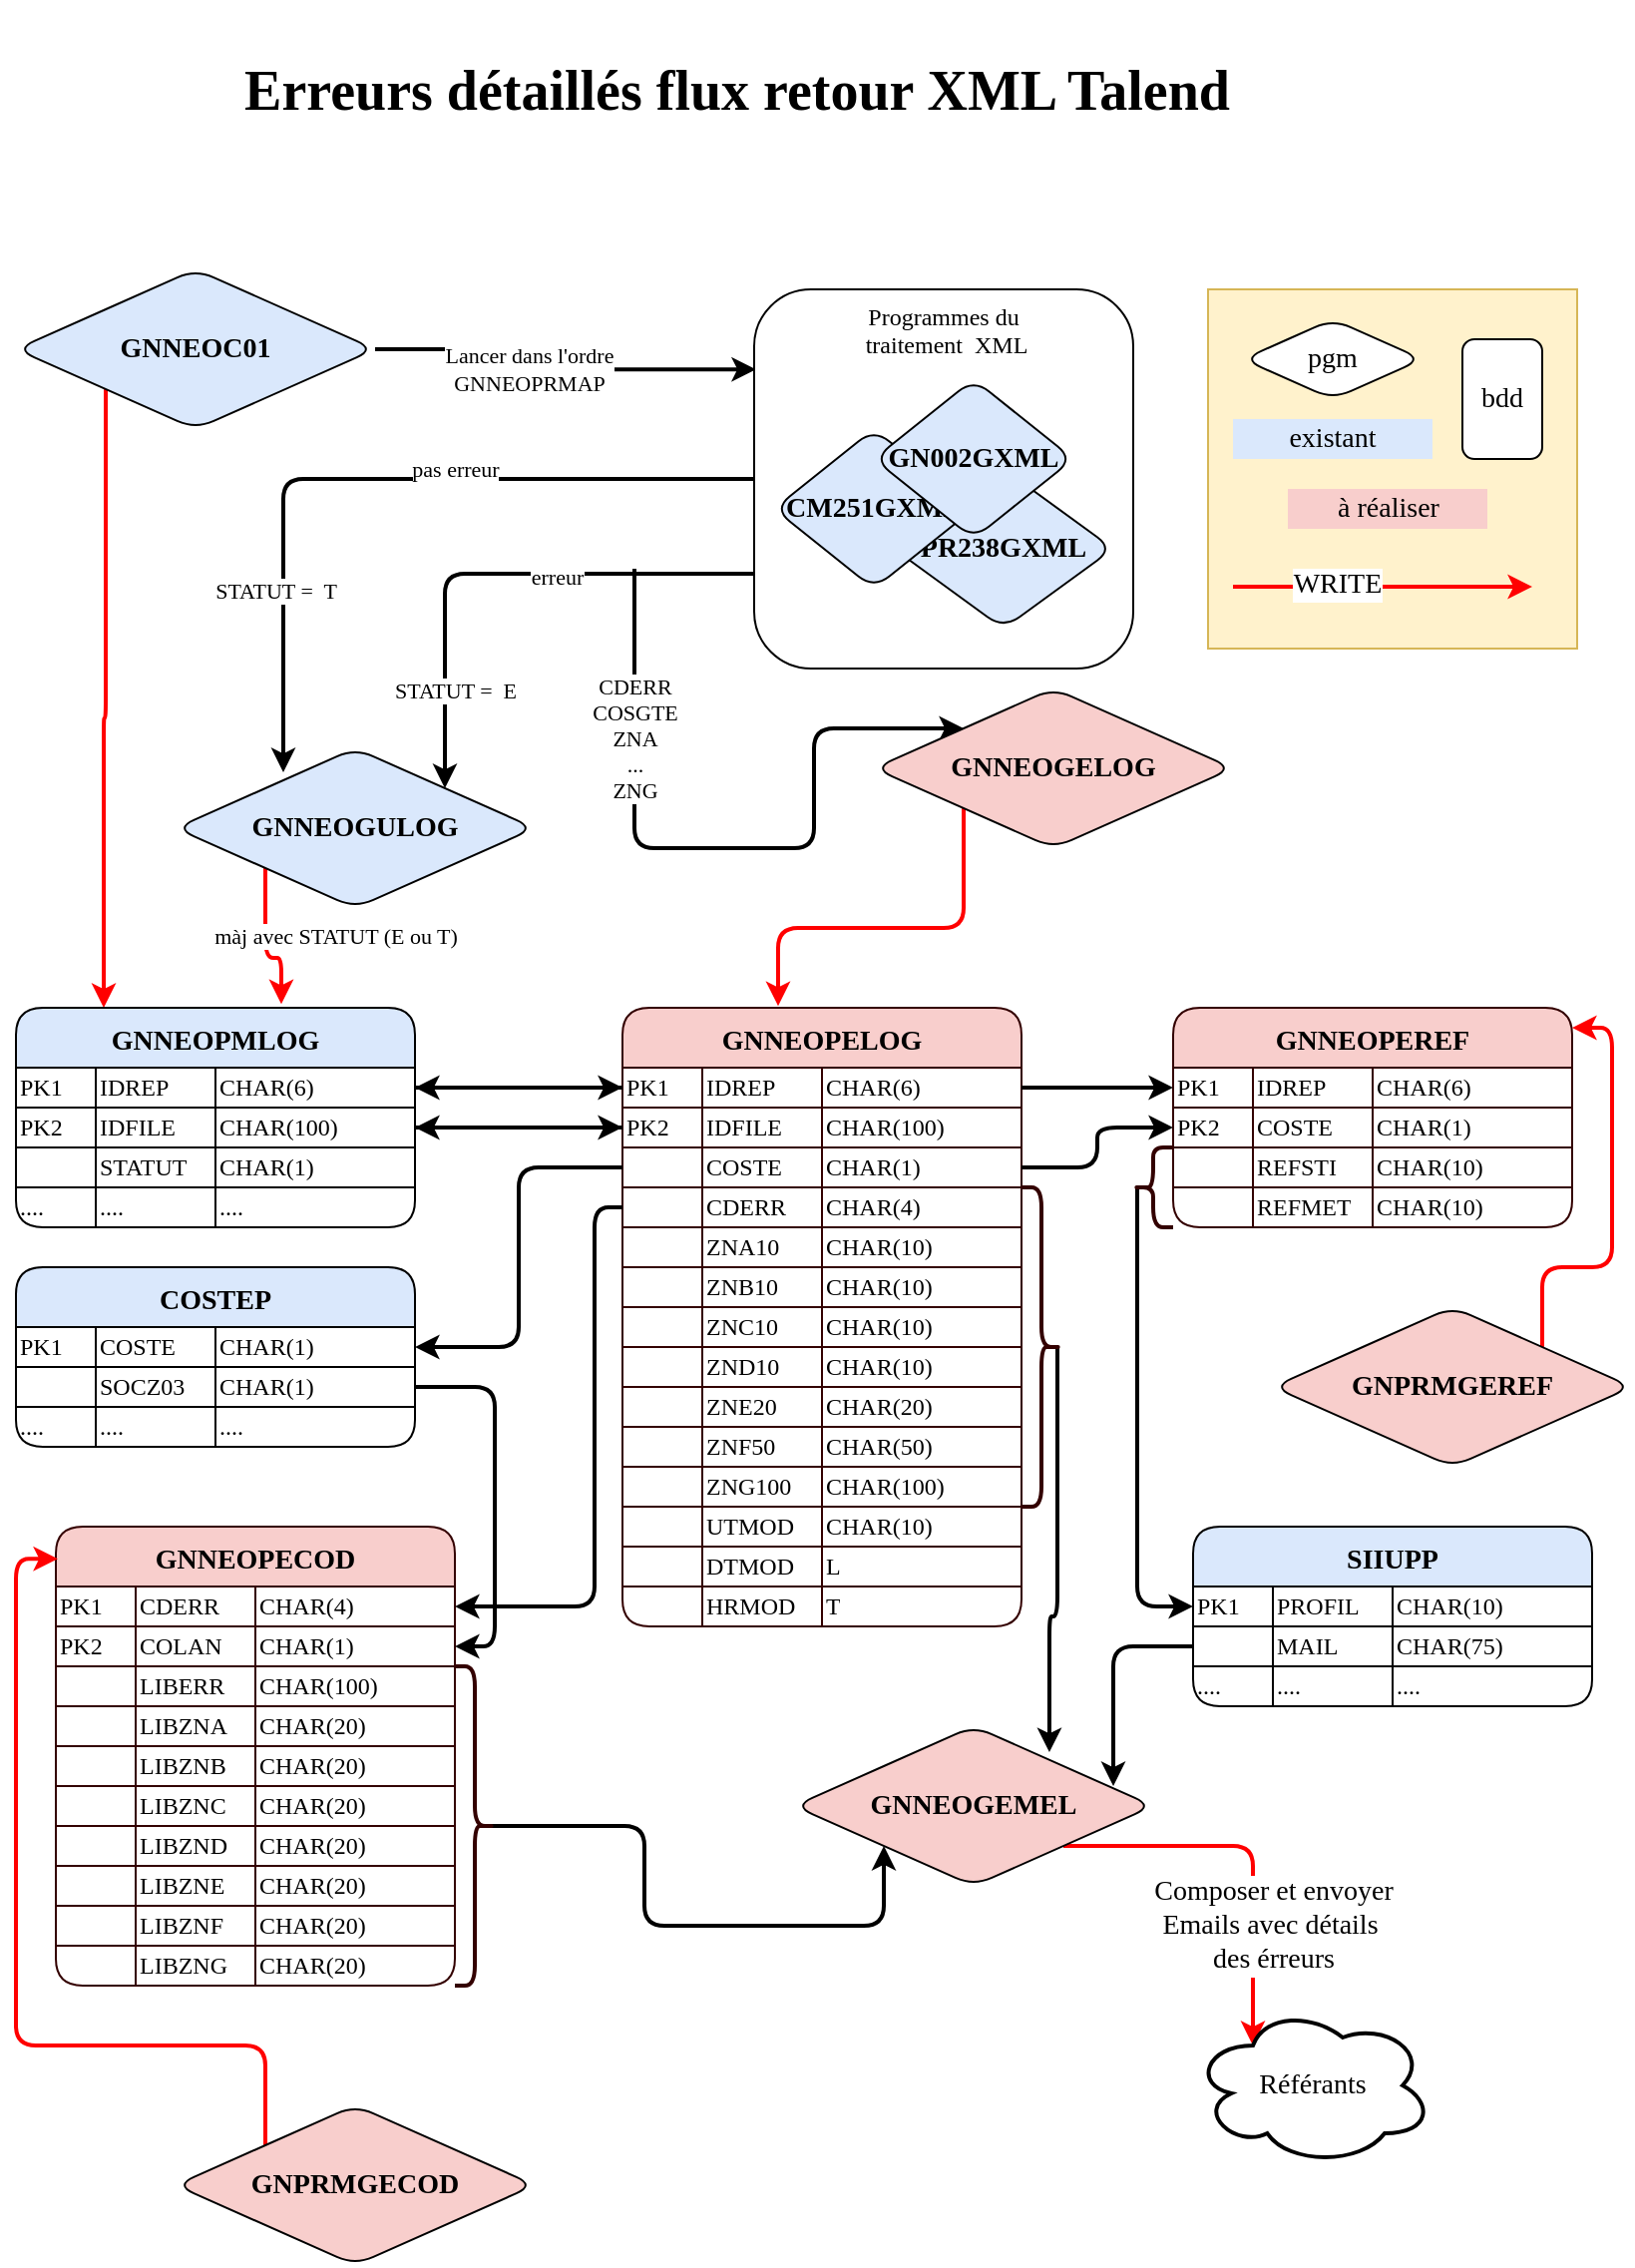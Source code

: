 <mxfile version="20.3.6" type="github">
  <diagram id="R2lEEEUBdFMjLlhIrx00" name="Page-1">
    <mxGraphModel dx="1421" dy="1941" grid="1" gridSize="10" guides="1" tooltips="1" connect="1" arrows="1" fold="1" page="1" pageScale="1" pageWidth="827" pageHeight="1169" math="0" shadow="0" extFonts="Permanent Marker^https://fonts.googleapis.com/css?family=Permanent+Marker">
      <root>
        <mxCell id="0" />
        <mxCell id="1" parent="0" />
        <mxCell id="Q_3XYaanB24GyefzYqrK-11" style="edgeStyle=orthogonalEdgeStyle;rounded=1;orthogonalLoop=1;jettySize=auto;html=1;exitX=1;exitY=0.5;exitDx=0;exitDy=0;entryX=0.005;entryY=0.211;entryDx=0;entryDy=0;entryPerimeter=0;strokeWidth=2;fontFamily=luxi mono;fontSource=https%3A%2F%2Ffonts.googleapis.com%2Fcss%3Ffamily%3Dluxi%2Bmono;" parent="1" source="01idJhSZlLRtghU_HD-t-403" target="Q_3XYaanB24GyefzYqrK-7" edge="1">
          <mxGeometry relative="1" as="geometry" />
        </mxCell>
        <mxCell id="Q_3XYaanB24GyefzYqrK-12" value="Lancer dans l&#39;ordre&lt;br&gt;GNNEOPRMAP" style="edgeLabel;html=1;align=center;verticalAlign=middle;resizable=0;points=[];fontFamily=luxi mono;fontSource=https%3A%2F%2Ffonts.googleapis.com%2Fcss%3Ffamily%3Dluxi%2Bmono;" parent="Q_3XYaanB24GyefzYqrK-11" vertex="1" connectable="0">
          <mxGeometry x="0.357" y="1" relative="1" as="geometry">
            <mxPoint x="-50" y="1" as="offset" />
          </mxGeometry>
        </mxCell>
        <mxCell id="Q_3XYaanB24GyefzYqrK-86" style="edgeStyle=orthogonalEdgeStyle;rounded=1;orthogonalLoop=1;jettySize=auto;html=1;exitX=0;exitY=1;exitDx=0;exitDy=0;entryX=0.22;entryY=0;entryDx=0;entryDy=0;entryPerimeter=0;strokeWidth=2;strokeColor=#FF0000;fontFamily=luxi mono;fontSource=https%3A%2F%2Ffonts.googleapis.com%2Fcss%3Ffamily%3Dluxi%2Bmono;" parent="1" source="01idJhSZlLRtghU_HD-t-403" target="Q_3XYaanB24GyefzYqrK-25" edge="1">
          <mxGeometry relative="1" as="geometry" />
        </mxCell>
        <mxCell id="01idJhSZlLRtghU_HD-t-403" value="GNNEOC01" style="rhombus;whiteSpace=wrap;html=1;rounded=1;shadow=0;sketch=0;strokeWidth=1;fillColor=#dae8fc;strokeColor=default;fontFamily=luxi mono;fontSize=14;startSize=30;fontStyle=1;fontSource=https%3A%2F%2Ffonts.googleapis.com%2Fcss%3Ffamily%3Dluxi%2Bmono;" parent="1" vertex="1">
          <mxGeometry x="9" y="-1017" width="180" height="80" as="geometry" />
        </mxCell>
        <mxCell id="Q_3XYaanB24GyefzYqrK-14" style="edgeStyle=orthogonalEdgeStyle;rounded=1;orthogonalLoop=1;jettySize=auto;html=1;exitX=0;exitY=0.5;exitDx=0;exitDy=0;entryX=0.3;entryY=0.15;entryDx=0;entryDy=0;entryPerimeter=0;strokeWidth=2;fontFamily=luxi mono;fontSource=https%3A%2F%2Ffonts.googleapis.com%2Fcss%3Ffamily%3Dluxi%2Bmono;" parent="1" source="Q_3XYaanB24GyefzYqrK-7" target="Q_3XYaanB24GyefzYqrK-13" edge="1">
          <mxGeometry relative="1" as="geometry">
            <Array as="points">
              <mxPoint x="143" y="-912" />
            </Array>
          </mxGeometry>
        </mxCell>
        <mxCell id="Q_3XYaanB24GyefzYqrK-15" value="pas erreur" style="edgeLabel;html=1;align=center;verticalAlign=middle;resizable=0;points=[];fontFamily=luxi mono;fontSource=https%3A%2F%2Ffonts.googleapis.com%2Fcss%3Ffamily%3Dluxi%2Bmono;" parent="Q_3XYaanB24GyefzYqrK-14" vertex="1" connectable="0">
          <mxGeometry x="0.249" y="-1" relative="1" as="geometry">
            <mxPoint x="87" y="-8" as="offset" />
          </mxGeometry>
        </mxCell>
        <mxCell id="Q_3XYaanB24GyefzYqrK-16" value="STATUT =&amp;nbsp; T" style="edgeLabel;html=1;align=center;verticalAlign=middle;resizable=0;points=[];fontFamily=luxi mono;fontSource=https%3A%2F%2Ffonts.googleapis.com%2Fcss%3Ffamily%3Dluxi%2Bmono;" parent="Q_3XYaanB24GyefzYqrK-14" vertex="1" connectable="0">
          <mxGeometry x="0.7" relative="1" as="geometry">
            <mxPoint x="-4" y="-34" as="offset" />
          </mxGeometry>
        </mxCell>
        <mxCell id="Q_3XYaanB24GyefzYqrK-17" style="edgeStyle=orthogonalEdgeStyle;rounded=1;orthogonalLoop=1;jettySize=auto;html=1;exitX=0;exitY=0.75;exitDx=0;exitDy=0;entryX=1;entryY=0;entryDx=0;entryDy=0;strokeWidth=2;fontFamily=luxi mono;fontSource=https%3A%2F%2Ffonts.googleapis.com%2Fcss%3Ffamily%3Dluxi%2Bmono;" parent="1" source="Q_3XYaanB24GyefzYqrK-7" target="Q_3XYaanB24GyefzYqrK-13" edge="1">
          <mxGeometry relative="1" as="geometry">
            <Array as="points">
              <mxPoint x="224" y="-864" />
            </Array>
          </mxGeometry>
        </mxCell>
        <mxCell id="Q_3XYaanB24GyefzYqrK-18" value="STATUT =&amp;nbsp; E" style="edgeLabel;html=1;align=center;verticalAlign=middle;resizable=0;points=[];fontFamily=luxi mono;fontSource=https%3A%2F%2Ffonts.googleapis.com%2Fcss%3Ffamily%3Dluxi%2Bmono;" parent="Q_3XYaanB24GyefzYqrK-17" vertex="1" connectable="0">
          <mxGeometry x="0.459" relative="1" as="geometry">
            <mxPoint x="5" y="22" as="offset" />
          </mxGeometry>
        </mxCell>
        <mxCell id="Q_3XYaanB24GyefzYqrK-19" value="erreur" style="edgeLabel;html=1;align=center;verticalAlign=middle;resizable=0;points=[];fontFamily=luxi mono;fontSource=https%3A%2F%2Ffonts.googleapis.com%2Fcss%3Ffamily%3Dluxi%2Bmono;" parent="Q_3XYaanB24GyefzYqrK-17" vertex="1" connectable="0">
          <mxGeometry x="-0.246" y="1" relative="1" as="geometry">
            <mxPoint as="offset" />
          </mxGeometry>
        </mxCell>
        <mxCell id="Q_3XYaanB24GyefzYqrK-7" value="Programmes du&lt;br&gt;&amp;nbsp;traitement&amp;nbsp; XML" style="whiteSpace=wrap;html=1;aspect=fixed;rounded=1;verticalAlign=top;fontFamily=luxi mono;fontSource=https%3A%2F%2Ffonts.googleapis.com%2Fcss%3Ffamily%3Dluxi%2Bmono;" parent="1" vertex="1">
          <mxGeometry x="379" y="-1007" width="190" height="190" as="geometry" />
        </mxCell>
        <mxCell id="Q_3XYaanB24GyefzYqrK-8" value="PR238GXML" style="rhombus;whiteSpace=wrap;html=1;rounded=1;fillColor=#dae8fc;strokeColor=default;fontFamily=luxi mono;fontSize=14;startSize=30;strokeWidth=1;sketch=0;shadow=0;fontStyle=1;fontSource=https%3A%2F%2Ffonts.googleapis.com%2Fcss%3Ffamily%3Dluxi%2Bmono;" parent="1" vertex="1">
          <mxGeometry x="449" y="-917" width="110" height="80" as="geometry" />
        </mxCell>
        <mxCell id="Q_3XYaanB24GyefzYqrK-9" value="CM251GXML" style="rhombus;whiteSpace=wrap;html=1;rounded=1;fillColor=#dae8fc;strokeColor=default;fontFamily=luxi mono;fontSize=14;startSize=30;strokeWidth=1;sketch=0;shadow=0;fontStyle=1;fontSource=https%3A%2F%2Ffonts.googleapis.com%2Fcss%3Ffamily%3Dluxi%2Bmono;" parent="1" vertex="1">
          <mxGeometry x="389" y="-937" width="100" height="80" as="geometry" />
        </mxCell>
        <mxCell id="Q_3XYaanB24GyefzYqrK-10" value="GN002GXML" style="rhombus;whiteSpace=wrap;html=1;rounded=1;fillColor=#dae8fc;strokeColor=default;fontFamily=luxi mono;fontSize=14;startSize=30;strokeWidth=1;sketch=0;shadow=0;fontStyle=1;fontSource=https%3A%2F%2Ffonts.googleapis.com%2Fcss%3Ffamily%3Dluxi%2Bmono;" parent="1" vertex="1">
          <mxGeometry x="439" y="-962" width="100" height="80" as="geometry" />
        </mxCell>
        <mxCell id="Q_3XYaanB24GyefzYqrK-101" style="edgeStyle=orthogonalEdgeStyle;rounded=1;orthogonalLoop=1;jettySize=auto;html=1;exitX=0;exitY=1;exitDx=0;exitDy=0;strokeColor=#FF0000;strokeWidth=2;entryX=0.665;entryY=-0.017;entryDx=0;entryDy=0;entryPerimeter=0;fontFamily=luxi mono;fontSource=https%3A%2F%2Ffonts.googleapis.com%2Fcss%3Ffamily%3Dluxi%2Bmono;" parent="1" source="Q_3XYaanB24GyefzYqrK-13" target="Q_3XYaanB24GyefzYqrK-25" edge="1">
          <mxGeometry relative="1" as="geometry">
            <mxPoint x="269" y="-667" as="targetPoint" />
          </mxGeometry>
        </mxCell>
        <mxCell id="Q_3XYaanB24GyefzYqrK-103" value="màj avec STATUT (E ou T)" style="edgeLabel;html=1;align=center;verticalAlign=middle;resizable=0;points=[];fontFamily=luxi mono;fontSource=https%3A%2F%2Ffonts.googleapis.com%2Fcss%3Ffamily%3Dluxi%2Bmono;" parent="Q_3XYaanB24GyefzYqrK-101" vertex="1" connectable="0">
          <mxGeometry x="-0.103" y="1" relative="1" as="geometry">
            <mxPoint x="34" as="offset" />
          </mxGeometry>
        </mxCell>
        <mxCell id="Q_3XYaanB24GyefzYqrK-13" value="GNNEOGULOG" style="rhombus;whiteSpace=wrap;html=1;rounded=1;shadow=0;sketch=0;strokeWidth=1;fillColor=#dae8fc;strokeColor=default;fontFamily=luxi mono;fontSize=14;startSize=30;fontStyle=1;fontSource=https%3A%2F%2Ffonts.googleapis.com%2Fcss%3Ffamily%3Dluxi%2Bmono;" parent="1" vertex="1">
          <mxGeometry x="89" y="-777" width="180" height="80" as="geometry" />
        </mxCell>
        <mxCell id="Q_3XYaanB24GyefzYqrK-20" style="edgeStyle=orthogonalEdgeStyle;rounded=1;orthogonalLoop=1;jettySize=auto;html=1;strokeWidth=2;fontFamily=luxi mono;fontSource=https%3A%2F%2Ffonts.googleapis.com%2Fcss%3Ffamily%3Dluxi%2Bmono;" parent="1" target="Q_3XYaanB24GyefzYqrK-23" edge="1">
          <mxGeometry relative="1" as="geometry">
            <mxPoint x="319" y="-867" as="sourcePoint" />
            <mxPoint x="429" y="-787" as="targetPoint" />
            <Array as="points">
              <mxPoint x="319" y="-727" />
              <mxPoint x="409" y="-727" />
              <mxPoint x="409" y="-787" />
            </Array>
          </mxGeometry>
        </mxCell>
        <mxCell id="Q_3XYaanB24GyefzYqrK-24" value="CDERR&lt;br&gt;COSGTE&lt;br&gt;ZNA&lt;br&gt;...&lt;br&gt;ZNG" style="edgeLabel;html=1;align=center;verticalAlign=middle;resizable=0;points=[];fontFamily=luxi mono;fontSource=https%3A%2F%2Ffonts.googleapis.com%2Fcss%3Ffamily%3Dluxi%2Bmono;" parent="Q_3XYaanB24GyefzYqrK-20" vertex="1" connectable="0">
          <mxGeometry x="-0.653" y="2" relative="1" as="geometry">
            <mxPoint x="-2" y="21" as="offset" />
          </mxGeometry>
        </mxCell>
        <mxCell id="Q_3XYaanB24GyefzYqrK-100" style="edgeStyle=orthogonalEdgeStyle;rounded=1;orthogonalLoop=1;jettySize=auto;html=1;exitX=0;exitY=1;exitDx=0;exitDy=0;strokeColor=#FF0000;strokeWidth=2;entryX=0.39;entryY=-0.003;entryDx=0;entryDy=0;fontFamily=luxi mono;entryPerimeter=0;fontSource=https%3A%2F%2Ffonts.googleapis.com%2Fcss%3Ffamily%3Dluxi%2Bmono;" parent="1" source="Q_3XYaanB24GyefzYqrK-23" target="Q_3XYaanB24GyefzYqrK-177" edge="1">
          <mxGeometry relative="1" as="geometry">
            <mxPoint x="359" y="-647" as="targetPoint" />
          </mxGeometry>
        </mxCell>
        <mxCell id="Q_3XYaanB24GyefzYqrK-23" value="GNNEOGELOG" style="rhombus;whiteSpace=wrap;html=1;rounded=1;shadow=0;sketch=0;strokeWidth=1;fillColor=#f8cecc;strokeColor=#000000;fontFamily=luxi mono;fontSize=14;startSize=30;fontStyle=1;fontSource=https%3A%2F%2Ffonts.googleapis.com%2Fcss%3Ffamily%3Dluxi%2Bmono;" parent="1" vertex="1">
          <mxGeometry x="439" y="-807" width="180" height="80" as="geometry" />
        </mxCell>
        <mxCell id="Q_3XYaanB24GyefzYqrK-25" value="GNNEOPMLOG" style="shape=table;startSize=30;container=1;collapsible=0;childLayout=tableLayout;rounded=1;fillColor=#dae8fc;strokeColor=default;strokeWidth=1;perimeterSpacing=0;swimlaneLine=1;sketch=0;shadow=0;fontFamily=luxi mono;fontSize=14;fontStyle=1;fontSource=https%3A%2F%2Ffonts.googleapis.com%2Fcss%3Ffamily%3Dluxi%2Bmono;" parent="1" vertex="1">
          <mxGeometry x="9" y="-647" width="200" height="110" as="geometry" />
        </mxCell>
        <mxCell id="Q_3XYaanB24GyefzYqrK-55" style="shape=tableRow;horizontal=0;startSize=0;swimlaneHead=0;swimlaneBody=0;top=0;left=0;bottom=0;right=0;collapsible=0;dropTarget=0;fillColor=none;points=[[0,0.5],[1,0.5]];portConstraint=eastwest;align=left;fontFamily=luxi mono;fontSource=https%3A%2F%2Ffonts.googleapis.com%2Fcss%3Ffamily%3Dluxi%2Bmono;" parent="Q_3XYaanB24GyefzYqrK-25" vertex="1">
          <mxGeometry y="30" width="200" height="20" as="geometry" />
        </mxCell>
        <mxCell id="Q_3XYaanB24GyefzYqrK-56" value="PK1" style="shape=partialRectangle;html=1;whiteSpace=wrap;connectable=0;overflow=hidden;fillColor=none;top=0;left=0;bottom=0;right=0;pointerEvents=1;align=left;fontFamily=luxi mono;fontSource=https%3A%2F%2Ffonts.googleapis.com%2Fcss%3Ffamily%3Dluxi%2Bmono;" parent="Q_3XYaanB24GyefzYqrK-55" vertex="1">
          <mxGeometry width="40" height="20" as="geometry">
            <mxRectangle width="40" height="20" as="alternateBounds" />
          </mxGeometry>
        </mxCell>
        <mxCell id="Q_3XYaanB24GyefzYqrK-57" value="IDREP" style="shape=partialRectangle;html=1;whiteSpace=wrap;connectable=0;overflow=hidden;fillColor=none;top=0;left=0;bottom=0;right=0;pointerEvents=1;align=left;fontFamily=luxi mono;fontSource=https%3A%2F%2Ffonts.googleapis.com%2Fcss%3Ffamily%3Dluxi%2Bmono;" parent="Q_3XYaanB24GyefzYqrK-55" vertex="1">
          <mxGeometry x="40" width="60" height="20" as="geometry">
            <mxRectangle width="60" height="20" as="alternateBounds" />
          </mxGeometry>
        </mxCell>
        <mxCell id="Q_3XYaanB24GyefzYqrK-58" value="CHAR(6)" style="shape=partialRectangle;html=1;whiteSpace=wrap;connectable=0;overflow=hidden;fillColor=none;top=0;left=0;bottom=0;right=0;pointerEvents=1;align=left;fontFamily=luxi mono;fontSource=https%3A%2F%2Ffonts.googleapis.com%2Fcss%3Ffamily%3Dluxi%2Bmono;" parent="Q_3XYaanB24GyefzYqrK-55" vertex="1">
          <mxGeometry x="100" width="100" height="20" as="geometry">
            <mxRectangle width="100" height="20" as="alternateBounds" />
          </mxGeometry>
        </mxCell>
        <mxCell id="Q_3XYaanB24GyefzYqrK-150" style="shape=tableRow;horizontal=0;startSize=0;swimlaneHead=0;swimlaneBody=0;top=0;left=0;bottom=0;right=0;collapsible=0;dropTarget=0;fillColor=none;points=[[0,0.5],[1,0.5]];portConstraint=eastwest;align=left;fontFamily=luxi mono;fontSource=https%3A%2F%2Ffonts.googleapis.com%2Fcss%3Ffamily%3Dluxi%2Bmono;" parent="Q_3XYaanB24GyefzYqrK-25" vertex="1">
          <mxGeometry y="50" width="200" height="20" as="geometry" />
        </mxCell>
        <mxCell id="Q_3XYaanB24GyefzYqrK-151" value="PK2" style="shape=partialRectangle;html=1;whiteSpace=wrap;connectable=0;overflow=hidden;fillColor=none;top=0;left=0;bottom=0;right=0;pointerEvents=1;align=left;fontFamily=luxi mono;fontSource=https%3A%2F%2Ffonts.googleapis.com%2Fcss%3Ffamily%3Dluxi%2Bmono;" parent="Q_3XYaanB24GyefzYqrK-150" vertex="1">
          <mxGeometry width="40" height="20" as="geometry">
            <mxRectangle width="40" height="20" as="alternateBounds" />
          </mxGeometry>
        </mxCell>
        <mxCell id="Q_3XYaanB24GyefzYqrK-152" value="IDFILE" style="shape=partialRectangle;html=1;whiteSpace=wrap;connectable=0;overflow=hidden;fillColor=none;top=0;left=0;bottom=0;right=0;pointerEvents=1;align=left;fontFamily=luxi mono;fontSource=https%3A%2F%2Ffonts.googleapis.com%2Fcss%3Ffamily%3Dluxi%2Bmono;" parent="Q_3XYaanB24GyefzYqrK-150" vertex="1">
          <mxGeometry x="40" width="60" height="20" as="geometry">
            <mxRectangle width="60" height="20" as="alternateBounds" />
          </mxGeometry>
        </mxCell>
        <mxCell id="Q_3XYaanB24GyefzYqrK-153" value="CHAR(100)" style="shape=partialRectangle;html=1;whiteSpace=wrap;connectable=0;overflow=hidden;fillColor=none;top=0;left=0;bottom=0;right=0;pointerEvents=1;align=left;fontFamily=luxi mono;fontSource=https%3A%2F%2Ffonts.googleapis.com%2Fcss%3Ffamily%3Dluxi%2Bmono;" parent="Q_3XYaanB24GyefzYqrK-150" vertex="1">
          <mxGeometry x="100" width="100" height="20" as="geometry">
            <mxRectangle width="100" height="20" as="alternateBounds" />
          </mxGeometry>
        </mxCell>
        <mxCell id="Q_3XYaanB24GyefzYqrK-154" style="shape=tableRow;horizontal=0;startSize=0;swimlaneHead=0;swimlaneBody=0;top=0;left=0;bottom=0;right=0;collapsible=0;dropTarget=0;fillColor=none;points=[[0,0.5],[1,0.5]];portConstraint=eastwest;align=left;fontFamily=luxi mono;fontSource=https%3A%2F%2Ffonts.googleapis.com%2Fcss%3Ffamily%3Dluxi%2Bmono;" parent="Q_3XYaanB24GyefzYqrK-25" vertex="1">
          <mxGeometry y="70" width="200" height="20" as="geometry" />
        </mxCell>
        <mxCell id="Q_3XYaanB24GyefzYqrK-155" style="shape=partialRectangle;html=1;whiteSpace=wrap;connectable=0;overflow=hidden;fillColor=none;top=0;left=0;bottom=0;right=0;pointerEvents=1;align=left;fontFamily=luxi mono;fontSource=https%3A%2F%2Ffonts.googleapis.com%2Fcss%3Ffamily%3Dluxi%2Bmono;" parent="Q_3XYaanB24GyefzYqrK-154" vertex="1">
          <mxGeometry width="40" height="20" as="geometry">
            <mxRectangle width="40" height="20" as="alternateBounds" />
          </mxGeometry>
        </mxCell>
        <mxCell id="Q_3XYaanB24GyefzYqrK-156" value="STATUT" style="shape=partialRectangle;html=1;whiteSpace=wrap;connectable=0;overflow=hidden;fillColor=none;top=0;left=0;bottom=0;right=0;pointerEvents=1;align=left;fontFamily=luxi mono;fontSource=https%3A%2F%2Ffonts.googleapis.com%2Fcss%3Ffamily%3Dluxi%2Bmono;" parent="Q_3XYaanB24GyefzYqrK-154" vertex="1">
          <mxGeometry x="40" width="60" height="20" as="geometry">
            <mxRectangle width="60" height="20" as="alternateBounds" />
          </mxGeometry>
        </mxCell>
        <mxCell id="Q_3XYaanB24GyefzYqrK-157" value="CHAR(1)" style="shape=partialRectangle;html=1;whiteSpace=wrap;connectable=0;overflow=hidden;fillColor=none;top=0;left=0;bottom=0;right=0;pointerEvents=1;align=left;fontFamily=luxi mono;fontSource=https%3A%2F%2Ffonts.googleapis.com%2Fcss%3Ffamily%3Dluxi%2Bmono;" parent="Q_3XYaanB24GyefzYqrK-154" vertex="1">
          <mxGeometry x="100" width="100" height="20" as="geometry">
            <mxRectangle width="100" height="20" as="alternateBounds" />
          </mxGeometry>
        </mxCell>
        <mxCell id="Q_3XYaanB24GyefzYqrK-158" style="shape=tableRow;horizontal=0;startSize=0;swimlaneHead=0;swimlaneBody=0;top=0;left=0;bottom=0;right=0;collapsible=0;dropTarget=0;fillColor=none;points=[[0,0.5],[1,0.5]];portConstraint=eastwest;align=left;fontFamily=luxi mono;fontSource=https%3A%2F%2Ffonts.googleapis.com%2Fcss%3Ffamily%3Dluxi%2Bmono;" parent="Q_3XYaanB24GyefzYqrK-25" vertex="1">
          <mxGeometry y="90" width="200" height="20" as="geometry" />
        </mxCell>
        <mxCell id="Q_3XYaanB24GyefzYqrK-159" value="...." style="shape=partialRectangle;html=1;whiteSpace=wrap;connectable=0;overflow=hidden;fillColor=none;top=0;left=0;bottom=0;right=0;pointerEvents=1;align=left;fontFamily=luxi mono;fontSource=https%3A%2F%2Ffonts.googleapis.com%2Fcss%3Ffamily%3Dluxi%2Bmono;" parent="Q_3XYaanB24GyefzYqrK-158" vertex="1">
          <mxGeometry width="40" height="20" as="geometry">
            <mxRectangle width="40" height="20" as="alternateBounds" />
          </mxGeometry>
        </mxCell>
        <mxCell id="Q_3XYaanB24GyefzYqrK-160" value="...." style="shape=partialRectangle;html=1;whiteSpace=wrap;connectable=0;overflow=hidden;fillColor=none;top=0;left=0;bottom=0;right=0;pointerEvents=1;align=left;fontFamily=luxi mono;fontSource=https%3A%2F%2Ffonts.googleapis.com%2Fcss%3Ffamily%3Dluxi%2Bmono;" parent="Q_3XYaanB24GyefzYqrK-158" vertex="1">
          <mxGeometry x="40" width="60" height="20" as="geometry">
            <mxRectangle width="60" height="20" as="alternateBounds" />
          </mxGeometry>
        </mxCell>
        <mxCell id="Q_3XYaanB24GyefzYqrK-161" value="...." style="shape=partialRectangle;html=1;whiteSpace=wrap;connectable=0;overflow=hidden;fillColor=none;top=0;left=0;bottom=0;right=0;pointerEvents=1;align=left;fontFamily=luxi mono;fontSource=https%3A%2F%2Ffonts.googleapis.com%2Fcss%3Ffamily%3Dluxi%2Bmono;" parent="Q_3XYaanB24GyefzYqrK-158" vertex="1">
          <mxGeometry x="100" width="100" height="20" as="geometry">
            <mxRectangle width="100" height="20" as="alternateBounds" />
          </mxGeometry>
        </mxCell>
        <mxCell id="Q_3XYaanB24GyefzYqrK-177" value="GNNEOPELOG" style="shape=table;startSize=30;container=1;collapsible=0;childLayout=tableLayout;rounded=1;fillColor=#f8cecc;strokeColor=#330000;strokeWidth=1;perimeterSpacing=0;swimlaneLine=1;sketch=0;shadow=0;fontFamily=luxi mono;fontSize=14;fontStyle=1;fontSource=https%3A%2F%2Ffonts.googleapis.com%2Fcss%3Ffamily%3Dluxi%2Bmono;" parent="1" vertex="1">
          <mxGeometry x="313" y="-647" width="200" height="310" as="geometry" />
        </mxCell>
        <mxCell id="Q_3XYaanB24GyefzYqrK-178" style="shape=tableRow;horizontal=0;startSize=0;swimlaneHead=0;swimlaneBody=0;top=0;left=0;bottom=0;right=0;collapsible=0;dropTarget=0;fillColor=none;points=[[0,0.5],[1,0.5]];portConstraint=eastwest;align=left;fontFamily=luxi mono;fontSource=https%3A%2F%2Ffonts.googleapis.com%2Fcss%3Ffamily%3Dluxi%2Bmono;" parent="Q_3XYaanB24GyefzYqrK-177" vertex="1">
          <mxGeometry y="30" width="200" height="20" as="geometry" />
        </mxCell>
        <mxCell id="Q_3XYaanB24GyefzYqrK-179" value="PK1" style="shape=partialRectangle;html=1;whiteSpace=wrap;connectable=0;overflow=hidden;fillColor=none;top=0;left=0;bottom=0;right=0;pointerEvents=1;align=left;fontFamily=luxi mono;fontSource=https%3A%2F%2Ffonts.googleapis.com%2Fcss%3Ffamily%3Dluxi%2Bmono;" parent="Q_3XYaanB24GyefzYqrK-178" vertex="1">
          <mxGeometry width="40" height="20" as="geometry">
            <mxRectangle width="40" height="20" as="alternateBounds" />
          </mxGeometry>
        </mxCell>
        <mxCell id="Q_3XYaanB24GyefzYqrK-180" value="IDREP" style="shape=partialRectangle;html=1;whiteSpace=wrap;connectable=0;overflow=hidden;fillColor=none;top=0;left=0;bottom=0;right=0;pointerEvents=1;align=left;fontFamily=luxi mono;fontSource=https%3A%2F%2Ffonts.googleapis.com%2Fcss%3Ffamily%3Dluxi%2Bmono;" parent="Q_3XYaanB24GyefzYqrK-178" vertex="1">
          <mxGeometry x="40" width="60" height="20" as="geometry">
            <mxRectangle width="60" height="20" as="alternateBounds" />
          </mxGeometry>
        </mxCell>
        <mxCell id="Q_3XYaanB24GyefzYqrK-181" value="CHAR(6)" style="shape=partialRectangle;html=1;whiteSpace=wrap;connectable=0;overflow=hidden;fillColor=none;top=0;left=0;bottom=0;right=0;pointerEvents=1;align=left;fontFamily=luxi mono;fontSource=https%3A%2F%2Ffonts.googleapis.com%2Fcss%3Ffamily%3Dluxi%2Bmono;" parent="Q_3XYaanB24GyefzYqrK-178" vertex="1">
          <mxGeometry x="100" width="100" height="20" as="geometry">
            <mxRectangle width="100" height="20" as="alternateBounds" />
          </mxGeometry>
        </mxCell>
        <mxCell id="Q_3XYaanB24GyefzYqrK-182" style="shape=tableRow;horizontal=0;startSize=0;swimlaneHead=0;swimlaneBody=0;top=0;left=0;bottom=0;right=0;collapsible=0;dropTarget=0;fillColor=none;points=[[0,0.5],[1,0.5]];portConstraint=eastwest;align=left;fontFamily=luxi mono;fontSource=https%3A%2F%2Ffonts.googleapis.com%2Fcss%3Ffamily%3Dluxi%2Bmono;" parent="Q_3XYaanB24GyefzYqrK-177" vertex="1">
          <mxGeometry y="50" width="200" height="20" as="geometry" />
        </mxCell>
        <mxCell id="Q_3XYaanB24GyefzYqrK-183" value="PK2" style="shape=partialRectangle;html=1;whiteSpace=wrap;connectable=0;overflow=hidden;fillColor=none;top=0;left=0;bottom=0;right=0;pointerEvents=1;align=left;fontFamily=luxi mono;fontSource=https%3A%2F%2Ffonts.googleapis.com%2Fcss%3Ffamily%3Dluxi%2Bmono;" parent="Q_3XYaanB24GyefzYqrK-182" vertex="1">
          <mxGeometry width="40" height="20" as="geometry">
            <mxRectangle width="40" height="20" as="alternateBounds" />
          </mxGeometry>
        </mxCell>
        <mxCell id="Q_3XYaanB24GyefzYqrK-184" value="IDFILE" style="shape=partialRectangle;html=1;whiteSpace=wrap;connectable=0;overflow=hidden;fillColor=none;top=0;left=0;bottom=0;right=0;pointerEvents=1;align=left;fontFamily=luxi mono;fontSource=https%3A%2F%2Ffonts.googleapis.com%2Fcss%3Ffamily%3Dluxi%2Bmono;" parent="Q_3XYaanB24GyefzYqrK-182" vertex="1">
          <mxGeometry x="40" width="60" height="20" as="geometry">
            <mxRectangle width="60" height="20" as="alternateBounds" />
          </mxGeometry>
        </mxCell>
        <mxCell id="Q_3XYaanB24GyefzYqrK-185" value="CHAR(100)" style="shape=partialRectangle;html=1;whiteSpace=wrap;connectable=0;overflow=hidden;fillColor=none;top=0;left=0;bottom=0;right=0;pointerEvents=1;align=left;fontFamily=luxi mono;fontSource=https%3A%2F%2Ffonts.googleapis.com%2Fcss%3Ffamily%3Dluxi%2Bmono;" parent="Q_3XYaanB24GyefzYqrK-182" vertex="1">
          <mxGeometry x="100" width="100" height="20" as="geometry">
            <mxRectangle width="100" height="20" as="alternateBounds" />
          </mxGeometry>
        </mxCell>
        <mxCell id="Q_3XYaanB24GyefzYqrK-194" style="shape=tableRow;horizontal=0;startSize=0;swimlaneHead=0;swimlaneBody=0;top=0;left=0;bottom=0;right=0;collapsible=0;dropTarget=0;fillColor=none;points=[[0,0.5],[1,0.5]];portConstraint=eastwest;align=left;fontFamily=luxi mono;fontSource=https%3A%2F%2Ffonts.googleapis.com%2Fcss%3Ffamily%3Dluxi%2Bmono;" parent="Q_3XYaanB24GyefzYqrK-177" vertex="1">
          <mxGeometry y="70" width="200" height="20" as="geometry" />
        </mxCell>
        <mxCell id="Q_3XYaanB24GyefzYqrK-195" style="shape=partialRectangle;html=1;whiteSpace=wrap;connectable=0;overflow=hidden;fillColor=none;top=0;left=0;bottom=0;right=0;pointerEvents=1;align=left;fontFamily=luxi mono;fontSource=https%3A%2F%2Ffonts.googleapis.com%2Fcss%3Ffamily%3Dluxi%2Bmono;" parent="Q_3XYaanB24GyefzYqrK-194" vertex="1">
          <mxGeometry width="40" height="20" as="geometry">
            <mxRectangle width="40" height="20" as="alternateBounds" />
          </mxGeometry>
        </mxCell>
        <mxCell id="Q_3XYaanB24GyefzYqrK-196" value="COSTE" style="shape=partialRectangle;html=1;whiteSpace=wrap;connectable=0;overflow=hidden;fillColor=none;top=0;left=0;bottom=0;right=0;pointerEvents=1;align=left;fontFamily=luxi mono;fontSource=https%3A%2F%2Ffonts.googleapis.com%2Fcss%3Ffamily%3Dluxi%2Bmono;" parent="Q_3XYaanB24GyefzYqrK-194" vertex="1">
          <mxGeometry x="40" width="60" height="20" as="geometry">
            <mxRectangle width="60" height="20" as="alternateBounds" />
          </mxGeometry>
        </mxCell>
        <mxCell id="Q_3XYaanB24GyefzYqrK-197" value="CHAR(1)" style="shape=partialRectangle;html=1;whiteSpace=wrap;connectable=0;overflow=hidden;fillColor=none;top=0;left=0;bottom=0;right=0;pointerEvents=1;align=left;fontFamily=luxi mono;fontSource=https%3A%2F%2Ffonts.googleapis.com%2Fcss%3Ffamily%3Dluxi%2Bmono;" parent="Q_3XYaanB24GyefzYqrK-194" vertex="1">
          <mxGeometry x="100" width="100" height="20" as="geometry">
            <mxRectangle width="100" height="20" as="alternateBounds" />
          </mxGeometry>
        </mxCell>
        <mxCell id="Q_3XYaanB24GyefzYqrK-198" style="shape=tableRow;horizontal=0;startSize=0;swimlaneHead=0;swimlaneBody=0;top=0;left=0;bottom=0;right=0;collapsible=0;dropTarget=0;fillColor=none;points=[[0,0.5],[1,0.5]];portConstraint=eastwest;align=left;fontFamily=luxi mono;fontSource=https%3A%2F%2Ffonts.googleapis.com%2Fcss%3Ffamily%3Dluxi%2Bmono;" parent="Q_3XYaanB24GyefzYqrK-177" vertex="1">
          <mxGeometry y="90" width="200" height="20" as="geometry" />
        </mxCell>
        <mxCell id="Q_3XYaanB24GyefzYqrK-199" style="shape=partialRectangle;html=1;whiteSpace=wrap;connectable=0;overflow=hidden;fillColor=none;top=0;left=0;bottom=0;right=0;pointerEvents=1;align=left;fontFamily=luxi mono;fontSource=https%3A%2F%2Ffonts.googleapis.com%2Fcss%3Ffamily%3Dluxi%2Bmono;" parent="Q_3XYaanB24GyefzYqrK-198" vertex="1">
          <mxGeometry width="40" height="20" as="geometry">
            <mxRectangle width="40" height="20" as="alternateBounds" />
          </mxGeometry>
        </mxCell>
        <mxCell id="Q_3XYaanB24GyefzYqrK-200" value="CDERR" style="shape=partialRectangle;html=1;whiteSpace=wrap;connectable=0;overflow=hidden;fillColor=none;top=0;left=0;bottom=0;right=0;pointerEvents=1;align=left;fontFamily=luxi mono;fontSource=https%3A%2F%2Ffonts.googleapis.com%2Fcss%3Ffamily%3Dluxi%2Bmono;" parent="Q_3XYaanB24GyefzYqrK-198" vertex="1">
          <mxGeometry x="40" width="60" height="20" as="geometry">
            <mxRectangle width="60" height="20" as="alternateBounds" />
          </mxGeometry>
        </mxCell>
        <mxCell id="Q_3XYaanB24GyefzYqrK-201" value="CHAR(4)" style="shape=partialRectangle;html=1;whiteSpace=wrap;connectable=0;overflow=hidden;fillColor=none;top=0;left=0;bottom=0;right=0;pointerEvents=1;align=left;fontFamily=luxi mono;fontSource=https%3A%2F%2Ffonts.googleapis.com%2Fcss%3Ffamily%3Dluxi%2Bmono;" parent="Q_3XYaanB24GyefzYqrK-198" vertex="1">
          <mxGeometry x="100" width="100" height="20" as="geometry">
            <mxRectangle width="100" height="20" as="alternateBounds" />
          </mxGeometry>
        </mxCell>
        <mxCell id="Q_3XYaanB24GyefzYqrK-202" style="shape=tableRow;horizontal=0;startSize=0;swimlaneHead=0;swimlaneBody=0;top=0;left=0;bottom=0;right=0;collapsible=0;dropTarget=0;fillColor=none;points=[[0,0.5],[1,0.5]];portConstraint=eastwest;align=left;fontFamily=luxi mono;fontSource=https%3A%2F%2Ffonts.googleapis.com%2Fcss%3Ffamily%3Dluxi%2Bmono;" parent="Q_3XYaanB24GyefzYqrK-177" vertex="1">
          <mxGeometry y="110" width="200" height="20" as="geometry" />
        </mxCell>
        <mxCell id="Q_3XYaanB24GyefzYqrK-203" style="shape=partialRectangle;html=1;whiteSpace=wrap;connectable=0;overflow=hidden;fillColor=none;top=0;left=0;bottom=0;right=0;pointerEvents=1;align=left;fontFamily=luxi mono;fontSource=https%3A%2F%2Ffonts.googleapis.com%2Fcss%3Ffamily%3Dluxi%2Bmono;" parent="Q_3XYaanB24GyefzYqrK-202" vertex="1">
          <mxGeometry width="40" height="20" as="geometry">
            <mxRectangle width="40" height="20" as="alternateBounds" />
          </mxGeometry>
        </mxCell>
        <mxCell id="Q_3XYaanB24GyefzYqrK-204" value="ZNA10" style="shape=partialRectangle;html=1;whiteSpace=wrap;connectable=0;overflow=hidden;fillColor=none;top=0;left=0;bottom=0;right=0;pointerEvents=1;align=left;fontFamily=luxi mono;fontSource=https%3A%2F%2Ffonts.googleapis.com%2Fcss%3Ffamily%3Dluxi%2Bmono;" parent="Q_3XYaanB24GyefzYqrK-202" vertex="1">
          <mxGeometry x="40" width="60" height="20" as="geometry">
            <mxRectangle width="60" height="20" as="alternateBounds" />
          </mxGeometry>
        </mxCell>
        <mxCell id="Q_3XYaanB24GyefzYqrK-205" value="CHAR(10)" style="shape=partialRectangle;html=1;whiteSpace=wrap;connectable=0;overflow=hidden;fillColor=none;top=0;left=0;bottom=0;right=0;pointerEvents=1;align=left;fontFamily=luxi mono;fontSource=https%3A%2F%2Ffonts.googleapis.com%2Fcss%3Ffamily%3Dluxi%2Bmono;" parent="Q_3XYaanB24GyefzYqrK-202" vertex="1">
          <mxGeometry x="100" width="100" height="20" as="geometry">
            <mxRectangle width="100" height="20" as="alternateBounds" />
          </mxGeometry>
        </mxCell>
        <mxCell id="Q_3XYaanB24GyefzYqrK-206" style="shape=tableRow;horizontal=0;startSize=0;swimlaneHead=0;swimlaneBody=0;top=0;left=0;bottom=0;right=0;collapsible=0;dropTarget=0;fillColor=none;points=[[0,0.5],[1,0.5]];portConstraint=eastwest;align=left;fontFamily=luxi mono;fontSource=https%3A%2F%2Ffonts.googleapis.com%2Fcss%3Ffamily%3Dluxi%2Bmono;" parent="Q_3XYaanB24GyefzYqrK-177" vertex="1">
          <mxGeometry y="130" width="200" height="20" as="geometry" />
        </mxCell>
        <mxCell id="Q_3XYaanB24GyefzYqrK-207" style="shape=partialRectangle;html=1;whiteSpace=wrap;connectable=0;overflow=hidden;fillColor=none;top=0;left=0;bottom=0;right=0;pointerEvents=1;align=left;fontFamily=luxi mono;fontSource=https%3A%2F%2Ffonts.googleapis.com%2Fcss%3Ffamily%3Dluxi%2Bmono;" parent="Q_3XYaanB24GyefzYqrK-206" vertex="1">
          <mxGeometry width="40" height="20" as="geometry">
            <mxRectangle width="40" height="20" as="alternateBounds" />
          </mxGeometry>
        </mxCell>
        <mxCell id="Q_3XYaanB24GyefzYqrK-208" value="ZNB10" style="shape=partialRectangle;html=1;whiteSpace=wrap;connectable=0;overflow=hidden;fillColor=none;top=0;left=0;bottom=0;right=0;pointerEvents=1;align=left;fontFamily=luxi mono;fontSource=https%3A%2F%2Ffonts.googleapis.com%2Fcss%3Ffamily%3Dluxi%2Bmono;" parent="Q_3XYaanB24GyefzYqrK-206" vertex="1">
          <mxGeometry x="40" width="60" height="20" as="geometry">
            <mxRectangle width="60" height="20" as="alternateBounds" />
          </mxGeometry>
        </mxCell>
        <mxCell id="Q_3XYaanB24GyefzYqrK-209" value="CHAR(10)" style="shape=partialRectangle;html=1;whiteSpace=wrap;connectable=0;overflow=hidden;fillColor=none;top=0;left=0;bottom=0;right=0;pointerEvents=1;align=left;fontFamily=luxi mono;fontSource=https%3A%2F%2Ffonts.googleapis.com%2Fcss%3Ffamily%3Dluxi%2Bmono;" parent="Q_3XYaanB24GyefzYqrK-206" vertex="1">
          <mxGeometry x="100" width="100" height="20" as="geometry">
            <mxRectangle width="100" height="20" as="alternateBounds" />
          </mxGeometry>
        </mxCell>
        <mxCell id="Q_3XYaanB24GyefzYqrK-210" style="shape=tableRow;horizontal=0;startSize=0;swimlaneHead=0;swimlaneBody=0;top=0;left=0;bottom=0;right=0;collapsible=0;dropTarget=0;fillColor=none;points=[[0,0.5],[1,0.5]];portConstraint=eastwest;align=left;fontFamily=luxi mono;fontSource=https%3A%2F%2Ffonts.googleapis.com%2Fcss%3Ffamily%3Dluxi%2Bmono;" parent="Q_3XYaanB24GyefzYqrK-177" vertex="1">
          <mxGeometry y="150" width="200" height="20" as="geometry" />
        </mxCell>
        <mxCell id="Q_3XYaanB24GyefzYqrK-211" style="shape=partialRectangle;html=1;whiteSpace=wrap;connectable=0;overflow=hidden;fillColor=none;top=0;left=0;bottom=0;right=0;pointerEvents=1;align=left;fontFamily=luxi mono;fontSource=https%3A%2F%2Ffonts.googleapis.com%2Fcss%3Ffamily%3Dluxi%2Bmono;" parent="Q_3XYaanB24GyefzYqrK-210" vertex="1">
          <mxGeometry width="40" height="20" as="geometry">
            <mxRectangle width="40" height="20" as="alternateBounds" />
          </mxGeometry>
        </mxCell>
        <mxCell id="Q_3XYaanB24GyefzYqrK-212" value="ZNC10" style="shape=partialRectangle;html=1;whiteSpace=wrap;connectable=0;overflow=hidden;fillColor=none;top=0;left=0;bottom=0;right=0;pointerEvents=1;align=left;fontFamily=luxi mono;fontSource=https%3A%2F%2Ffonts.googleapis.com%2Fcss%3Ffamily%3Dluxi%2Bmono;" parent="Q_3XYaanB24GyefzYqrK-210" vertex="1">
          <mxGeometry x="40" width="60" height="20" as="geometry">
            <mxRectangle width="60" height="20" as="alternateBounds" />
          </mxGeometry>
        </mxCell>
        <mxCell id="Q_3XYaanB24GyefzYqrK-213" value="CHAR(10)" style="shape=partialRectangle;html=1;whiteSpace=wrap;connectable=0;overflow=hidden;fillColor=none;top=0;left=0;bottom=0;right=0;pointerEvents=1;align=left;fontFamily=luxi mono;fontSource=https%3A%2F%2Ffonts.googleapis.com%2Fcss%3Ffamily%3Dluxi%2Bmono;" parent="Q_3XYaanB24GyefzYqrK-210" vertex="1">
          <mxGeometry x="100" width="100" height="20" as="geometry">
            <mxRectangle width="100" height="20" as="alternateBounds" />
          </mxGeometry>
        </mxCell>
        <mxCell id="Q_3XYaanB24GyefzYqrK-214" style="shape=tableRow;horizontal=0;startSize=0;swimlaneHead=0;swimlaneBody=0;top=0;left=0;bottom=0;right=0;collapsible=0;dropTarget=0;fillColor=none;points=[[0,0.5],[1,0.5]];portConstraint=eastwest;align=left;fontFamily=luxi mono;fontSource=https%3A%2F%2Ffonts.googleapis.com%2Fcss%3Ffamily%3Dluxi%2Bmono;" parent="Q_3XYaanB24GyefzYqrK-177" vertex="1">
          <mxGeometry y="170" width="200" height="20" as="geometry" />
        </mxCell>
        <mxCell id="Q_3XYaanB24GyefzYqrK-215" style="shape=partialRectangle;html=1;whiteSpace=wrap;connectable=0;overflow=hidden;fillColor=none;top=0;left=0;bottom=0;right=0;pointerEvents=1;align=left;fontFamily=luxi mono;fontSource=https%3A%2F%2Ffonts.googleapis.com%2Fcss%3Ffamily%3Dluxi%2Bmono;" parent="Q_3XYaanB24GyefzYqrK-214" vertex="1">
          <mxGeometry width="40" height="20" as="geometry">
            <mxRectangle width="40" height="20" as="alternateBounds" />
          </mxGeometry>
        </mxCell>
        <mxCell id="Q_3XYaanB24GyefzYqrK-216" value="ZND10" style="shape=partialRectangle;html=1;whiteSpace=wrap;connectable=0;overflow=hidden;fillColor=none;top=0;left=0;bottom=0;right=0;pointerEvents=1;align=left;fontFamily=luxi mono;fontSource=https%3A%2F%2Ffonts.googleapis.com%2Fcss%3Ffamily%3Dluxi%2Bmono;" parent="Q_3XYaanB24GyefzYqrK-214" vertex="1">
          <mxGeometry x="40" width="60" height="20" as="geometry">
            <mxRectangle width="60" height="20" as="alternateBounds" />
          </mxGeometry>
        </mxCell>
        <mxCell id="Q_3XYaanB24GyefzYqrK-217" value="CHAR(10)" style="shape=partialRectangle;html=1;whiteSpace=wrap;connectable=0;overflow=hidden;fillColor=none;top=0;left=0;bottom=0;right=0;pointerEvents=1;align=left;fontFamily=luxi mono;fontSource=https%3A%2F%2Ffonts.googleapis.com%2Fcss%3Ffamily%3Dluxi%2Bmono;" parent="Q_3XYaanB24GyefzYqrK-214" vertex="1">
          <mxGeometry x="100" width="100" height="20" as="geometry">
            <mxRectangle width="100" height="20" as="alternateBounds" />
          </mxGeometry>
        </mxCell>
        <mxCell id="Q_3XYaanB24GyefzYqrK-218" style="shape=tableRow;horizontal=0;startSize=0;swimlaneHead=0;swimlaneBody=0;top=0;left=0;bottom=0;right=0;collapsible=0;dropTarget=0;fillColor=none;points=[[0,0.5],[1,0.5]];portConstraint=eastwest;align=left;fontFamily=luxi mono;fontSource=https%3A%2F%2Ffonts.googleapis.com%2Fcss%3Ffamily%3Dluxi%2Bmono;" parent="Q_3XYaanB24GyefzYqrK-177" vertex="1">
          <mxGeometry y="190" width="200" height="20" as="geometry" />
        </mxCell>
        <mxCell id="Q_3XYaanB24GyefzYqrK-219" style="shape=partialRectangle;html=1;whiteSpace=wrap;connectable=0;overflow=hidden;fillColor=none;top=0;left=0;bottom=0;right=0;pointerEvents=1;align=left;fontFamily=luxi mono;fontSource=https%3A%2F%2Ffonts.googleapis.com%2Fcss%3Ffamily%3Dluxi%2Bmono;" parent="Q_3XYaanB24GyefzYqrK-218" vertex="1">
          <mxGeometry width="40" height="20" as="geometry">
            <mxRectangle width="40" height="20" as="alternateBounds" />
          </mxGeometry>
        </mxCell>
        <mxCell id="Q_3XYaanB24GyefzYqrK-220" value="ZNE20" style="shape=partialRectangle;html=1;whiteSpace=wrap;connectable=0;overflow=hidden;fillColor=none;top=0;left=0;bottom=0;right=0;pointerEvents=1;align=left;fontFamily=luxi mono;fontSource=https%3A%2F%2Ffonts.googleapis.com%2Fcss%3Ffamily%3Dluxi%2Bmono;" parent="Q_3XYaanB24GyefzYqrK-218" vertex="1">
          <mxGeometry x="40" width="60" height="20" as="geometry">
            <mxRectangle width="60" height="20" as="alternateBounds" />
          </mxGeometry>
        </mxCell>
        <mxCell id="Q_3XYaanB24GyefzYqrK-221" value="CHAR(20)" style="shape=partialRectangle;html=1;whiteSpace=wrap;connectable=0;overflow=hidden;fillColor=none;top=0;left=0;bottom=0;right=0;pointerEvents=1;align=left;fontFamily=luxi mono;fontSource=https%3A%2F%2Ffonts.googleapis.com%2Fcss%3Ffamily%3Dluxi%2Bmono;" parent="Q_3XYaanB24GyefzYqrK-218" vertex="1">
          <mxGeometry x="100" width="100" height="20" as="geometry">
            <mxRectangle width="100" height="20" as="alternateBounds" />
          </mxGeometry>
        </mxCell>
        <mxCell id="Q_3XYaanB24GyefzYqrK-222" style="shape=tableRow;horizontal=0;startSize=0;swimlaneHead=0;swimlaneBody=0;top=0;left=0;bottom=0;right=0;collapsible=0;dropTarget=0;fillColor=none;points=[[0,0.5],[1,0.5]];portConstraint=eastwest;align=left;fontFamily=luxi mono;fontSource=https%3A%2F%2Ffonts.googleapis.com%2Fcss%3Ffamily%3Dluxi%2Bmono;" parent="Q_3XYaanB24GyefzYqrK-177" vertex="1">
          <mxGeometry y="210" width="200" height="20" as="geometry" />
        </mxCell>
        <mxCell id="Q_3XYaanB24GyefzYqrK-223" style="shape=partialRectangle;html=1;whiteSpace=wrap;connectable=0;overflow=hidden;fillColor=none;top=0;left=0;bottom=0;right=0;pointerEvents=1;align=left;fontFamily=luxi mono;fontSource=https%3A%2F%2Ffonts.googleapis.com%2Fcss%3Ffamily%3Dluxi%2Bmono;" parent="Q_3XYaanB24GyefzYqrK-222" vertex="1">
          <mxGeometry width="40" height="20" as="geometry">
            <mxRectangle width="40" height="20" as="alternateBounds" />
          </mxGeometry>
        </mxCell>
        <mxCell id="Q_3XYaanB24GyefzYqrK-224" value="ZNF50" style="shape=partialRectangle;html=1;whiteSpace=wrap;connectable=0;overflow=hidden;fillColor=none;top=0;left=0;bottom=0;right=0;pointerEvents=1;align=left;fontFamily=luxi mono;fontSource=https%3A%2F%2Ffonts.googleapis.com%2Fcss%3Ffamily%3Dluxi%2Bmono;" parent="Q_3XYaanB24GyefzYqrK-222" vertex="1">
          <mxGeometry x="40" width="60" height="20" as="geometry">
            <mxRectangle width="60" height="20" as="alternateBounds" />
          </mxGeometry>
        </mxCell>
        <mxCell id="Q_3XYaanB24GyefzYqrK-225" value="CHAR(50)" style="shape=partialRectangle;html=1;whiteSpace=wrap;connectable=0;overflow=hidden;fillColor=none;top=0;left=0;bottom=0;right=0;pointerEvents=1;align=left;fontFamily=luxi mono;fontSource=https%3A%2F%2Ffonts.googleapis.com%2Fcss%3Ffamily%3Dluxi%2Bmono;" parent="Q_3XYaanB24GyefzYqrK-222" vertex="1">
          <mxGeometry x="100" width="100" height="20" as="geometry">
            <mxRectangle width="100" height="20" as="alternateBounds" />
          </mxGeometry>
        </mxCell>
        <mxCell id="Q_3XYaanB24GyefzYqrK-226" style="shape=tableRow;horizontal=0;startSize=0;swimlaneHead=0;swimlaneBody=0;top=0;left=0;bottom=0;right=0;collapsible=0;dropTarget=0;fillColor=none;points=[[0,0.5],[1,0.5]];portConstraint=eastwest;align=left;fontFamily=luxi mono;fontSource=https%3A%2F%2Ffonts.googleapis.com%2Fcss%3Ffamily%3Dluxi%2Bmono;" parent="Q_3XYaanB24GyefzYqrK-177" vertex="1">
          <mxGeometry y="230" width="200" height="20" as="geometry" />
        </mxCell>
        <mxCell id="Q_3XYaanB24GyefzYqrK-227" style="shape=partialRectangle;html=1;whiteSpace=wrap;connectable=0;overflow=hidden;fillColor=none;top=0;left=0;bottom=0;right=0;pointerEvents=1;align=left;fontFamily=luxi mono;fontSource=https%3A%2F%2Ffonts.googleapis.com%2Fcss%3Ffamily%3Dluxi%2Bmono;" parent="Q_3XYaanB24GyefzYqrK-226" vertex="1">
          <mxGeometry width="40" height="20" as="geometry">
            <mxRectangle width="40" height="20" as="alternateBounds" />
          </mxGeometry>
        </mxCell>
        <mxCell id="Q_3XYaanB24GyefzYqrK-228" value="ZNG100" style="shape=partialRectangle;html=1;whiteSpace=wrap;connectable=0;overflow=hidden;fillColor=none;top=0;left=0;bottom=0;right=0;pointerEvents=1;align=left;fontFamily=luxi mono;fontSource=https%3A%2F%2Ffonts.googleapis.com%2Fcss%3Ffamily%3Dluxi%2Bmono;" parent="Q_3XYaanB24GyefzYqrK-226" vertex="1">
          <mxGeometry x="40" width="60" height="20" as="geometry">
            <mxRectangle width="60" height="20" as="alternateBounds" />
          </mxGeometry>
        </mxCell>
        <mxCell id="Q_3XYaanB24GyefzYqrK-229" value="CHAR(100)" style="shape=partialRectangle;html=1;whiteSpace=wrap;connectable=0;overflow=hidden;fillColor=none;top=0;left=0;bottom=0;right=0;pointerEvents=1;align=left;fontFamily=luxi mono;fontSource=https%3A%2F%2Ffonts.googleapis.com%2Fcss%3Ffamily%3Dluxi%2Bmono;" parent="Q_3XYaanB24GyefzYqrK-226" vertex="1">
          <mxGeometry x="100" width="100" height="20" as="geometry">
            <mxRectangle width="100" height="20" as="alternateBounds" />
          </mxGeometry>
        </mxCell>
        <mxCell id="Q_3XYaanB24GyefzYqrK-230" style="shape=tableRow;horizontal=0;startSize=0;swimlaneHead=0;swimlaneBody=0;top=0;left=0;bottom=0;right=0;collapsible=0;dropTarget=0;fillColor=none;points=[[0,0.5],[1,0.5]];portConstraint=eastwest;align=left;fontFamily=luxi mono;fontSource=https%3A%2F%2Ffonts.googleapis.com%2Fcss%3Ffamily%3Dluxi%2Bmono;" parent="Q_3XYaanB24GyefzYqrK-177" vertex="1">
          <mxGeometry y="250" width="200" height="20" as="geometry" />
        </mxCell>
        <mxCell id="Q_3XYaanB24GyefzYqrK-231" style="shape=partialRectangle;html=1;whiteSpace=wrap;connectable=0;overflow=hidden;fillColor=none;top=0;left=0;bottom=0;right=0;pointerEvents=1;align=left;fontFamily=luxi mono;fontSource=https%3A%2F%2Ffonts.googleapis.com%2Fcss%3Ffamily%3Dluxi%2Bmono;" parent="Q_3XYaanB24GyefzYqrK-230" vertex="1">
          <mxGeometry width="40" height="20" as="geometry">
            <mxRectangle width="40" height="20" as="alternateBounds" />
          </mxGeometry>
        </mxCell>
        <mxCell id="Q_3XYaanB24GyefzYqrK-232" value="UTMOD" style="shape=partialRectangle;html=1;whiteSpace=wrap;connectable=0;overflow=hidden;fillColor=none;top=0;left=0;bottom=0;right=0;pointerEvents=1;align=left;fontFamily=luxi mono;fontSource=https%3A%2F%2Ffonts.googleapis.com%2Fcss%3Ffamily%3Dluxi%2Bmono;" parent="Q_3XYaanB24GyefzYqrK-230" vertex="1">
          <mxGeometry x="40" width="60" height="20" as="geometry">
            <mxRectangle width="60" height="20" as="alternateBounds" />
          </mxGeometry>
        </mxCell>
        <mxCell id="Q_3XYaanB24GyefzYqrK-233" value="CHAR(10)" style="shape=partialRectangle;html=1;whiteSpace=wrap;connectable=0;overflow=hidden;fillColor=none;top=0;left=0;bottom=0;right=0;pointerEvents=1;align=left;fontFamily=luxi mono;fontSource=https%3A%2F%2Ffonts.googleapis.com%2Fcss%3Ffamily%3Dluxi%2Bmono;" parent="Q_3XYaanB24GyefzYqrK-230" vertex="1">
          <mxGeometry x="100" width="100" height="20" as="geometry">
            <mxRectangle width="100" height="20" as="alternateBounds" />
          </mxGeometry>
        </mxCell>
        <mxCell id="Q_3XYaanB24GyefzYqrK-234" style="shape=tableRow;horizontal=0;startSize=0;swimlaneHead=0;swimlaneBody=0;top=0;left=0;bottom=0;right=0;collapsible=0;dropTarget=0;fillColor=none;points=[[0,0.5],[1,0.5]];portConstraint=eastwest;align=left;fontFamily=luxi mono;fontSource=https%3A%2F%2Ffonts.googleapis.com%2Fcss%3Ffamily%3Dluxi%2Bmono;" parent="Q_3XYaanB24GyefzYqrK-177" vertex="1">
          <mxGeometry y="270" width="200" height="20" as="geometry" />
        </mxCell>
        <mxCell id="Q_3XYaanB24GyefzYqrK-235" style="shape=partialRectangle;html=1;whiteSpace=wrap;connectable=0;overflow=hidden;fillColor=none;top=0;left=0;bottom=0;right=0;pointerEvents=1;align=left;fontFamily=luxi mono;fontSource=https%3A%2F%2Ffonts.googleapis.com%2Fcss%3Ffamily%3Dluxi%2Bmono;" parent="Q_3XYaanB24GyefzYqrK-234" vertex="1">
          <mxGeometry width="40" height="20" as="geometry">
            <mxRectangle width="40" height="20" as="alternateBounds" />
          </mxGeometry>
        </mxCell>
        <mxCell id="Q_3XYaanB24GyefzYqrK-236" value="DTMOD" style="shape=partialRectangle;html=1;whiteSpace=wrap;connectable=0;overflow=hidden;fillColor=none;top=0;left=0;bottom=0;right=0;pointerEvents=1;align=left;fontFamily=luxi mono;fontSource=https%3A%2F%2Ffonts.googleapis.com%2Fcss%3Ffamily%3Dluxi%2Bmono;" parent="Q_3XYaanB24GyefzYqrK-234" vertex="1">
          <mxGeometry x="40" width="60" height="20" as="geometry">
            <mxRectangle width="60" height="20" as="alternateBounds" />
          </mxGeometry>
        </mxCell>
        <mxCell id="Q_3XYaanB24GyefzYqrK-237" value="L" style="shape=partialRectangle;html=1;whiteSpace=wrap;connectable=0;overflow=hidden;fillColor=none;top=0;left=0;bottom=0;right=0;pointerEvents=1;align=left;fontFamily=luxi mono;fontSource=https%3A%2F%2Ffonts.googleapis.com%2Fcss%3Ffamily%3Dluxi%2Bmono;" parent="Q_3XYaanB24GyefzYqrK-234" vertex="1">
          <mxGeometry x="100" width="100" height="20" as="geometry">
            <mxRectangle width="100" height="20" as="alternateBounds" />
          </mxGeometry>
        </mxCell>
        <mxCell id="Q_3XYaanB24GyefzYqrK-238" style="shape=tableRow;horizontal=0;startSize=0;swimlaneHead=0;swimlaneBody=0;top=0;left=0;bottom=0;right=0;collapsible=0;dropTarget=0;fillColor=none;points=[[0,0.5],[1,0.5]];portConstraint=eastwest;align=left;fontFamily=luxi mono;fontSource=https%3A%2F%2Ffonts.googleapis.com%2Fcss%3Ffamily%3Dluxi%2Bmono;" parent="Q_3XYaanB24GyefzYqrK-177" vertex="1">
          <mxGeometry y="290" width="200" height="20" as="geometry" />
        </mxCell>
        <mxCell id="Q_3XYaanB24GyefzYqrK-239" style="shape=partialRectangle;html=1;whiteSpace=wrap;connectable=0;overflow=hidden;fillColor=none;top=0;left=0;bottom=0;right=0;pointerEvents=1;align=left;fontFamily=luxi mono;fontSource=https%3A%2F%2Ffonts.googleapis.com%2Fcss%3Ffamily%3Dluxi%2Bmono;" parent="Q_3XYaanB24GyefzYqrK-238" vertex="1">
          <mxGeometry width="40" height="20" as="geometry">
            <mxRectangle width="40" height="20" as="alternateBounds" />
          </mxGeometry>
        </mxCell>
        <mxCell id="Q_3XYaanB24GyefzYqrK-240" value="HRMOD" style="shape=partialRectangle;html=1;whiteSpace=wrap;connectable=0;overflow=hidden;fillColor=none;top=0;left=0;bottom=0;right=0;pointerEvents=1;align=left;fontFamily=luxi mono;fontSource=https%3A%2F%2Ffonts.googleapis.com%2Fcss%3Ffamily%3Dluxi%2Bmono;" parent="Q_3XYaanB24GyefzYqrK-238" vertex="1">
          <mxGeometry x="40" width="60" height="20" as="geometry">
            <mxRectangle width="60" height="20" as="alternateBounds" />
          </mxGeometry>
        </mxCell>
        <mxCell id="Q_3XYaanB24GyefzYqrK-241" value="T" style="shape=partialRectangle;html=1;whiteSpace=wrap;connectable=0;overflow=hidden;fillColor=none;top=0;left=0;bottom=0;right=0;pointerEvents=1;align=left;fontFamily=luxi mono;fontSource=https%3A%2F%2Ffonts.googleapis.com%2Fcss%3Ffamily%3Dluxi%2Bmono;" parent="Q_3XYaanB24GyefzYqrK-238" vertex="1">
          <mxGeometry x="100" width="100" height="20" as="geometry">
            <mxRectangle width="100" height="20" as="alternateBounds" />
          </mxGeometry>
        </mxCell>
        <mxCell id="Q_3XYaanB24GyefzYqrK-242" value="COSTEP" style="shape=table;startSize=30;container=1;collapsible=0;childLayout=tableLayout;rounded=1;fillColor=#dae8fc;strokeColor=default;strokeWidth=1;perimeterSpacing=0;swimlaneLine=1;sketch=0;shadow=0;fontFamily=luxi mono;fontSize=14;fontStyle=1;fontSource=https%3A%2F%2Ffonts.googleapis.com%2Fcss%3Ffamily%3Dluxi%2Bmono;" parent="1" vertex="1">
          <mxGeometry x="9" y="-517" width="200" height="90" as="geometry" />
        </mxCell>
        <mxCell id="Q_3XYaanB24GyefzYqrK-243" style="shape=tableRow;horizontal=0;startSize=0;swimlaneHead=0;swimlaneBody=0;top=0;left=0;bottom=0;right=0;collapsible=0;dropTarget=0;fillColor=none;points=[[0,0.5],[1,0.5]];portConstraint=eastwest;align=left;fontFamily=luxi mono;fontSource=https%3A%2F%2Ffonts.googleapis.com%2Fcss%3Ffamily%3Dluxi%2Bmono;" parent="Q_3XYaanB24GyefzYqrK-242" vertex="1">
          <mxGeometry y="30" width="200" height="20" as="geometry" />
        </mxCell>
        <mxCell id="Q_3XYaanB24GyefzYqrK-244" value="PK1" style="shape=partialRectangle;html=1;whiteSpace=wrap;connectable=0;overflow=hidden;fillColor=none;top=0;left=0;bottom=0;right=0;pointerEvents=1;align=left;fontFamily=luxi mono;fontSource=https%3A%2F%2Ffonts.googleapis.com%2Fcss%3Ffamily%3Dluxi%2Bmono;" parent="Q_3XYaanB24GyefzYqrK-243" vertex="1">
          <mxGeometry width="40" height="20" as="geometry">
            <mxRectangle width="40" height="20" as="alternateBounds" />
          </mxGeometry>
        </mxCell>
        <mxCell id="Q_3XYaanB24GyefzYqrK-245" value="COSTE" style="shape=partialRectangle;html=1;whiteSpace=wrap;connectable=0;overflow=hidden;fillColor=none;top=0;left=0;bottom=0;right=0;pointerEvents=1;align=left;fontFamily=luxi mono;fontSource=https%3A%2F%2Ffonts.googleapis.com%2Fcss%3Ffamily%3Dluxi%2Bmono;" parent="Q_3XYaanB24GyefzYqrK-243" vertex="1">
          <mxGeometry x="40" width="60" height="20" as="geometry">
            <mxRectangle width="60" height="20" as="alternateBounds" />
          </mxGeometry>
        </mxCell>
        <mxCell id="Q_3XYaanB24GyefzYqrK-246" value="CHAR(1)" style="shape=partialRectangle;html=1;whiteSpace=wrap;connectable=0;overflow=hidden;fillColor=none;top=0;left=0;bottom=0;right=0;pointerEvents=1;align=left;fontFamily=luxi mono;fontSource=https%3A%2F%2Ffonts.googleapis.com%2Fcss%3Ffamily%3Dluxi%2Bmono;" parent="Q_3XYaanB24GyefzYqrK-243" vertex="1">
          <mxGeometry x="100" width="100" height="20" as="geometry">
            <mxRectangle width="100" height="20" as="alternateBounds" />
          </mxGeometry>
        </mxCell>
        <mxCell id="Q_3XYaanB24GyefzYqrK-259" style="shape=tableRow;horizontal=0;startSize=0;swimlaneHead=0;swimlaneBody=0;top=0;left=0;bottom=0;right=0;collapsible=0;dropTarget=0;fillColor=none;points=[[0,0.5],[1,0.5]];portConstraint=eastwest;align=left;fontFamily=luxi mono;fontSource=https%3A%2F%2Ffonts.googleapis.com%2Fcss%3Ffamily%3Dluxi%2Bmono;" parent="Q_3XYaanB24GyefzYqrK-242" vertex="1">
          <mxGeometry y="50" width="200" height="20" as="geometry" />
        </mxCell>
        <mxCell id="Q_3XYaanB24GyefzYqrK-260" style="shape=partialRectangle;html=1;whiteSpace=wrap;connectable=0;overflow=hidden;fillColor=none;top=0;left=0;bottom=0;right=0;pointerEvents=1;align=left;fontFamily=luxi mono;fontSource=https%3A%2F%2Ffonts.googleapis.com%2Fcss%3Ffamily%3Dluxi%2Bmono;" parent="Q_3XYaanB24GyefzYqrK-259" vertex="1">
          <mxGeometry width="40" height="20" as="geometry">
            <mxRectangle width="40" height="20" as="alternateBounds" />
          </mxGeometry>
        </mxCell>
        <mxCell id="Q_3XYaanB24GyefzYqrK-261" value="SOCZ03" style="shape=partialRectangle;html=1;whiteSpace=wrap;connectable=0;overflow=hidden;fillColor=none;top=0;left=0;bottom=0;right=0;pointerEvents=1;align=left;fontFamily=luxi mono;fontSource=https%3A%2F%2Ffonts.googleapis.com%2Fcss%3Ffamily%3Dluxi%2Bmono;" parent="Q_3XYaanB24GyefzYqrK-259" vertex="1">
          <mxGeometry x="40" width="60" height="20" as="geometry">
            <mxRectangle width="60" height="20" as="alternateBounds" />
          </mxGeometry>
        </mxCell>
        <mxCell id="Q_3XYaanB24GyefzYqrK-262" value="CHAR(1)" style="shape=partialRectangle;html=1;whiteSpace=wrap;connectable=0;overflow=hidden;fillColor=none;top=0;left=0;bottom=0;right=0;pointerEvents=1;align=left;fontFamily=luxi mono;fontSource=https%3A%2F%2Ffonts.googleapis.com%2Fcss%3Ffamily%3Dluxi%2Bmono;" parent="Q_3XYaanB24GyefzYqrK-259" vertex="1">
          <mxGeometry x="100" width="100" height="20" as="geometry">
            <mxRectangle width="100" height="20" as="alternateBounds" />
          </mxGeometry>
        </mxCell>
        <mxCell id="Q_3XYaanB24GyefzYqrK-263" style="shape=tableRow;horizontal=0;startSize=0;swimlaneHead=0;swimlaneBody=0;top=0;left=0;bottom=0;right=0;collapsible=0;dropTarget=0;fillColor=none;points=[[0,0.5],[1,0.5]];portConstraint=eastwest;align=left;fontFamily=luxi mono;fontSource=https%3A%2F%2Ffonts.googleapis.com%2Fcss%3Ffamily%3Dluxi%2Bmono;" parent="Q_3XYaanB24GyefzYqrK-242" vertex="1">
          <mxGeometry y="70" width="200" height="20" as="geometry" />
        </mxCell>
        <mxCell id="Q_3XYaanB24GyefzYqrK-264" value="...." style="shape=partialRectangle;html=1;whiteSpace=wrap;connectable=0;overflow=hidden;fillColor=none;top=0;left=0;bottom=0;right=0;pointerEvents=1;align=left;fontFamily=luxi mono;fontSource=https%3A%2F%2Ffonts.googleapis.com%2Fcss%3Ffamily%3Dluxi%2Bmono;" parent="Q_3XYaanB24GyefzYqrK-263" vertex="1">
          <mxGeometry width="40" height="20" as="geometry">
            <mxRectangle width="40" height="20" as="alternateBounds" />
          </mxGeometry>
        </mxCell>
        <mxCell id="Q_3XYaanB24GyefzYqrK-265" value="...." style="shape=partialRectangle;html=1;whiteSpace=wrap;connectable=0;overflow=hidden;fillColor=none;top=0;left=0;bottom=0;right=0;pointerEvents=1;align=left;fontFamily=luxi mono;fontSource=https%3A%2F%2Ffonts.googleapis.com%2Fcss%3Ffamily%3Dluxi%2Bmono;" parent="Q_3XYaanB24GyefzYqrK-263" vertex="1">
          <mxGeometry x="40" width="60" height="20" as="geometry">
            <mxRectangle width="60" height="20" as="alternateBounds" />
          </mxGeometry>
        </mxCell>
        <mxCell id="Q_3XYaanB24GyefzYqrK-266" value="...." style="shape=partialRectangle;html=1;whiteSpace=wrap;connectable=0;overflow=hidden;fillColor=none;top=0;left=0;bottom=0;right=0;pointerEvents=1;align=left;fontFamily=luxi mono;fontSource=https%3A%2F%2Ffonts.googleapis.com%2Fcss%3Ffamily%3Dluxi%2Bmono;" parent="Q_3XYaanB24GyefzYqrK-263" vertex="1">
          <mxGeometry x="100" width="100" height="20" as="geometry">
            <mxRectangle width="100" height="20" as="alternateBounds" />
          </mxGeometry>
        </mxCell>
        <mxCell id="Q_3XYaanB24GyefzYqrK-269" style="edgeStyle=orthogonalEdgeStyle;rounded=1;orthogonalLoop=1;jettySize=auto;html=1;exitX=0;exitY=0.5;exitDx=0;exitDy=0;entryX=1;entryY=0.5;entryDx=0;entryDy=0;strokeColor=#000000;strokeWidth=2;fontFamily=luxi mono;fontSize=11;fillColor=#dae8fc;startSize=30;sketch=0;shadow=0;fontStyle=1;fontSource=https%3A%2F%2Ffonts.googleapis.com%2Fcss%3Ffamily%3Dluxi%2Bmono;" parent="1" source="Q_3XYaanB24GyefzYqrK-194" target="Q_3XYaanB24GyefzYqrK-243" edge="1">
          <mxGeometry relative="1" as="geometry" />
        </mxCell>
        <mxCell id="Q_3XYaanB24GyefzYqrK-272" value="GNNEOPECOD" style="shape=table;startSize=30;container=1;collapsible=0;childLayout=tableLayout;rounded=1;fillColor=#f8cecc;strokeColor=#330000;strokeWidth=1;perimeterSpacing=0;swimlaneLine=1;sketch=0;shadow=0;fontFamily=luxi mono;fontSize=14;fontStyle=1;fontSource=https%3A%2F%2Ffonts.googleapis.com%2Fcss%3Ffamily%3Dluxi%2Bmono;" parent="1" vertex="1">
          <mxGeometry x="29" y="-387" width="200" height="230" as="geometry" />
        </mxCell>
        <mxCell id="Q_3XYaanB24GyefzYqrK-277" style="shape=tableRow;horizontal=0;startSize=0;swimlaneHead=0;swimlaneBody=0;top=0;left=0;bottom=0;right=0;collapsible=0;dropTarget=0;fillColor=none;points=[[0,0.5],[1,0.5]];portConstraint=eastwest;align=left;fontFamily=luxi mono;fontSource=https%3A%2F%2Ffonts.googleapis.com%2Fcss%3Ffamily%3Dluxi%2Bmono;" parent="Q_3XYaanB24GyefzYqrK-272" vertex="1">
          <mxGeometry y="30" width="200" height="20" as="geometry" />
        </mxCell>
        <mxCell id="Q_3XYaanB24GyefzYqrK-278" value="PK1" style="shape=partialRectangle;html=1;whiteSpace=wrap;connectable=0;overflow=hidden;fillColor=none;top=0;left=0;bottom=0;right=0;pointerEvents=1;align=left;fontFamily=luxi mono;fontSource=https%3A%2F%2Ffonts.googleapis.com%2Fcss%3Ffamily%3Dluxi%2Bmono;" parent="Q_3XYaanB24GyefzYqrK-277" vertex="1">
          <mxGeometry width="40" height="20" as="geometry">
            <mxRectangle width="40" height="20" as="alternateBounds" />
          </mxGeometry>
        </mxCell>
        <mxCell id="Q_3XYaanB24GyefzYqrK-279" value="CDERR&lt;span style=&quot;white-space: pre;&quot;&gt; &lt;/span&gt;" style="shape=partialRectangle;html=1;whiteSpace=wrap;connectable=0;overflow=hidden;fillColor=none;top=0;left=0;bottom=0;right=0;pointerEvents=1;align=left;fontFamily=luxi mono;fontSource=https%3A%2F%2Ffonts.googleapis.com%2Fcss%3Ffamily%3Dluxi%2Bmono;" parent="Q_3XYaanB24GyefzYqrK-277" vertex="1">
          <mxGeometry x="40" width="60" height="20" as="geometry">
            <mxRectangle width="60" height="20" as="alternateBounds" />
          </mxGeometry>
        </mxCell>
        <mxCell id="Q_3XYaanB24GyefzYqrK-280" value="CHAR(4)" style="shape=partialRectangle;html=1;whiteSpace=wrap;connectable=0;overflow=hidden;fillColor=none;top=0;left=0;bottom=0;right=0;pointerEvents=1;align=left;fontFamily=luxi mono;fontSource=https%3A%2F%2Ffonts.googleapis.com%2Fcss%3Ffamily%3Dluxi%2Bmono;" parent="Q_3XYaanB24GyefzYqrK-277" vertex="1">
          <mxGeometry x="100" width="100" height="20" as="geometry">
            <mxRectangle width="100" height="20" as="alternateBounds" />
          </mxGeometry>
        </mxCell>
        <mxCell id="Q_3XYaanB24GyefzYqrK-329" style="shape=tableRow;horizontal=0;startSize=0;swimlaneHead=0;swimlaneBody=0;top=0;left=0;bottom=0;right=0;collapsible=0;dropTarget=0;fillColor=none;points=[[0,0.5],[1,0.5]];portConstraint=eastwest;align=left;fontFamily=luxi mono;fontSource=https%3A%2F%2Ffonts.googleapis.com%2Fcss%3Ffamily%3Dluxi%2Bmono;" parent="Q_3XYaanB24GyefzYqrK-272" vertex="1">
          <mxGeometry y="50" width="200" height="20" as="geometry" />
        </mxCell>
        <mxCell id="Q_3XYaanB24GyefzYqrK-330" value="PK2" style="shape=partialRectangle;html=1;whiteSpace=wrap;connectable=0;overflow=hidden;fillColor=none;top=0;left=0;bottom=0;right=0;pointerEvents=1;align=left;fontFamily=luxi mono;fontSource=https%3A%2F%2Ffonts.googleapis.com%2Fcss%3Ffamily%3Dluxi%2Bmono;" parent="Q_3XYaanB24GyefzYqrK-329" vertex="1">
          <mxGeometry width="40" height="20" as="geometry">
            <mxRectangle width="40" height="20" as="alternateBounds" />
          </mxGeometry>
        </mxCell>
        <mxCell id="Q_3XYaanB24GyefzYqrK-331" value="COLAN" style="shape=partialRectangle;html=1;whiteSpace=wrap;connectable=0;overflow=hidden;fillColor=none;top=0;left=0;bottom=0;right=0;pointerEvents=1;align=left;fontFamily=luxi mono;fontSource=https%3A%2F%2Ffonts.googleapis.com%2Fcss%3Ffamily%3Dluxi%2Bmono;" parent="Q_3XYaanB24GyefzYqrK-329" vertex="1">
          <mxGeometry x="40" width="60" height="20" as="geometry">
            <mxRectangle width="60" height="20" as="alternateBounds" />
          </mxGeometry>
        </mxCell>
        <mxCell id="Q_3XYaanB24GyefzYqrK-332" value="CHAR(1)" style="shape=partialRectangle;html=1;whiteSpace=wrap;connectable=0;overflow=hidden;fillColor=none;top=0;left=0;bottom=0;right=0;pointerEvents=1;align=left;fontFamily=luxi mono;fontSource=https%3A%2F%2Ffonts.googleapis.com%2Fcss%3Ffamily%3Dluxi%2Bmono;" parent="Q_3XYaanB24GyefzYqrK-329" vertex="1">
          <mxGeometry x="100" width="100" height="20" as="geometry">
            <mxRectangle width="100" height="20" as="alternateBounds" />
          </mxGeometry>
        </mxCell>
        <mxCell id="Q_3XYaanB24GyefzYqrK-333" style="shape=tableRow;horizontal=0;startSize=0;swimlaneHead=0;swimlaneBody=0;top=0;left=0;bottom=0;right=0;collapsible=0;dropTarget=0;fillColor=none;points=[[0,0.5],[1,0.5]];portConstraint=eastwest;align=left;fontFamily=luxi mono;fontSource=https%3A%2F%2Ffonts.googleapis.com%2Fcss%3Ffamily%3Dluxi%2Bmono;" parent="Q_3XYaanB24GyefzYqrK-272" vertex="1">
          <mxGeometry y="70" width="200" height="20" as="geometry" />
        </mxCell>
        <mxCell id="Q_3XYaanB24GyefzYqrK-334" style="shape=partialRectangle;html=1;whiteSpace=wrap;connectable=0;overflow=hidden;fillColor=none;top=0;left=0;bottom=0;right=0;pointerEvents=1;align=left;fontFamily=luxi mono;fontSource=https%3A%2F%2Ffonts.googleapis.com%2Fcss%3Ffamily%3Dluxi%2Bmono;" parent="Q_3XYaanB24GyefzYqrK-333" vertex="1">
          <mxGeometry width="40" height="20" as="geometry">
            <mxRectangle width="40" height="20" as="alternateBounds" />
          </mxGeometry>
        </mxCell>
        <mxCell id="Q_3XYaanB24GyefzYqrK-335" value="LIBERR" style="shape=partialRectangle;html=1;whiteSpace=wrap;connectable=0;overflow=hidden;fillColor=none;top=0;left=0;bottom=0;right=0;pointerEvents=1;align=left;fontFamily=luxi mono;fontSource=https%3A%2F%2Ffonts.googleapis.com%2Fcss%3Ffamily%3Dluxi%2Bmono;" parent="Q_3XYaanB24GyefzYqrK-333" vertex="1">
          <mxGeometry x="40" width="60" height="20" as="geometry">
            <mxRectangle width="60" height="20" as="alternateBounds" />
          </mxGeometry>
        </mxCell>
        <mxCell id="Q_3XYaanB24GyefzYqrK-336" value="CHAR(100)" style="shape=partialRectangle;html=1;whiteSpace=wrap;connectable=0;overflow=hidden;fillColor=none;top=0;left=0;bottom=0;right=0;pointerEvents=1;align=left;fontFamily=luxi mono;fontSource=https%3A%2F%2Ffonts.googleapis.com%2Fcss%3Ffamily%3Dluxi%2Bmono;" parent="Q_3XYaanB24GyefzYqrK-333" vertex="1">
          <mxGeometry x="100" width="100" height="20" as="geometry">
            <mxRectangle width="100" height="20" as="alternateBounds" />
          </mxGeometry>
        </mxCell>
        <mxCell id="Q_3XYaanB24GyefzYqrK-337" style="shape=tableRow;horizontal=0;startSize=0;swimlaneHead=0;swimlaneBody=0;top=0;left=0;bottom=0;right=0;collapsible=0;dropTarget=0;fillColor=none;points=[[0,0.5],[1,0.5]];portConstraint=eastwest;align=left;fontFamily=luxi mono;fontSource=https%3A%2F%2Ffonts.googleapis.com%2Fcss%3Ffamily%3Dluxi%2Bmono;" parent="Q_3XYaanB24GyefzYqrK-272" vertex="1">
          <mxGeometry y="90" width="200" height="20" as="geometry" />
        </mxCell>
        <mxCell id="Q_3XYaanB24GyefzYqrK-338" style="shape=partialRectangle;html=1;whiteSpace=wrap;connectable=0;overflow=hidden;fillColor=none;top=0;left=0;bottom=0;right=0;pointerEvents=1;align=left;fontFamily=luxi mono;fontSource=https%3A%2F%2Ffonts.googleapis.com%2Fcss%3Ffamily%3Dluxi%2Bmono;" parent="Q_3XYaanB24GyefzYqrK-337" vertex="1">
          <mxGeometry width="40" height="20" as="geometry">
            <mxRectangle width="40" height="20" as="alternateBounds" />
          </mxGeometry>
        </mxCell>
        <mxCell id="Q_3XYaanB24GyefzYqrK-339" value="LIBZNA" style="shape=partialRectangle;html=1;whiteSpace=wrap;connectable=0;overflow=hidden;fillColor=none;top=0;left=0;bottom=0;right=0;pointerEvents=1;align=left;fontFamily=luxi mono;fontSource=https%3A%2F%2Ffonts.googleapis.com%2Fcss%3Ffamily%3Dluxi%2Bmono;" parent="Q_3XYaanB24GyefzYqrK-337" vertex="1">
          <mxGeometry x="40" width="60" height="20" as="geometry">
            <mxRectangle width="60" height="20" as="alternateBounds" />
          </mxGeometry>
        </mxCell>
        <mxCell id="Q_3XYaanB24GyefzYqrK-340" value="CHAR(20)" style="shape=partialRectangle;html=1;whiteSpace=wrap;connectable=0;overflow=hidden;fillColor=none;top=0;left=0;bottom=0;right=0;pointerEvents=1;align=left;fontFamily=luxi mono;fontSource=https%3A%2F%2Ffonts.googleapis.com%2Fcss%3Ffamily%3Dluxi%2Bmono;" parent="Q_3XYaanB24GyefzYqrK-337" vertex="1">
          <mxGeometry x="100" width="100" height="20" as="geometry">
            <mxRectangle width="100" height="20" as="alternateBounds" />
          </mxGeometry>
        </mxCell>
        <mxCell id="Q_3XYaanB24GyefzYqrK-341" style="shape=tableRow;horizontal=0;startSize=0;swimlaneHead=0;swimlaneBody=0;top=0;left=0;bottom=0;right=0;collapsible=0;dropTarget=0;fillColor=none;points=[[0,0.5],[1,0.5]];portConstraint=eastwest;align=left;fontFamily=luxi mono;fontSource=https%3A%2F%2Ffonts.googleapis.com%2Fcss%3Ffamily%3Dluxi%2Bmono;" parent="Q_3XYaanB24GyefzYqrK-272" vertex="1">
          <mxGeometry y="110" width="200" height="20" as="geometry" />
        </mxCell>
        <mxCell id="Q_3XYaanB24GyefzYqrK-342" style="shape=partialRectangle;html=1;whiteSpace=wrap;connectable=0;overflow=hidden;fillColor=none;top=0;left=0;bottom=0;right=0;pointerEvents=1;align=left;fontFamily=luxi mono;fontSource=https%3A%2F%2Ffonts.googleapis.com%2Fcss%3Ffamily%3Dluxi%2Bmono;" parent="Q_3XYaanB24GyefzYqrK-341" vertex="1">
          <mxGeometry width="40" height="20" as="geometry">
            <mxRectangle width="40" height="20" as="alternateBounds" />
          </mxGeometry>
        </mxCell>
        <mxCell id="Q_3XYaanB24GyefzYqrK-343" value="LIBZNB" style="shape=partialRectangle;html=1;whiteSpace=wrap;connectable=0;overflow=hidden;fillColor=none;top=0;left=0;bottom=0;right=0;pointerEvents=1;align=left;fontFamily=luxi mono;fontSource=https%3A%2F%2Ffonts.googleapis.com%2Fcss%3Ffamily%3Dluxi%2Bmono;" parent="Q_3XYaanB24GyefzYqrK-341" vertex="1">
          <mxGeometry x="40" width="60" height="20" as="geometry">
            <mxRectangle width="60" height="20" as="alternateBounds" />
          </mxGeometry>
        </mxCell>
        <mxCell id="Q_3XYaanB24GyefzYqrK-344" value="CHAR(20)" style="shape=partialRectangle;html=1;whiteSpace=wrap;connectable=0;overflow=hidden;fillColor=none;top=0;left=0;bottom=0;right=0;pointerEvents=1;align=left;fontFamily=luxi mono;fontSource=https%3A%2F%2Ffonts.googleapis.com%2Fcss%3Ffamily%3Dluxi%2Bmono;" parent="Q_3XYaanB24GyefzYqrK-341" vertex="1">
          <mxGeometry x="100" width="100" height="20" as="geometry">
            <mxRectangle width="100" height="20" as="alternateBounds" />
          </mxGeometry>
        </mxCell>
        <mxCell id="Q_3XYaanB24GyefzYqrK-345" style="shape=tableRow;horizontal=0;startSize=0;swimlaneHead=0;swimlaneBody=0;top=0;left=0;bottom=0;right=0;collapsible=0;dropTarget=0;fillColor=none;points=[[0,0.5],[1,0.5]];portConstraint=eastwest;align=left;fontFamily=luxi mono;fontSource=https%3A%2F%2Ffonts.googleapis.com%2Fcss%3Ffamily%3Dluxi%2Bmono;" parent="Q_3XYaanB24GyefzYqrK-272" vertex="1">
          <mxGeometry y="130" width="200" height="20" as="geometry" />
        </mxCell>
        <mxCell id="Q_3XYaanB24GyefzYqrK-346" style="shape=partialRectangle;html=1;whiteSpace=wrap;connectable=0;overflow=hidden;fillColor=none;top=0;left=0;bottom=0;right=0;pointerEvents=1;align=left;fontFamily=luxi mono;fontSource=https%3A%2F%2Ffonts.googleapis.com%2Fcss%3Ffamily%3Dluxi%2Bmono;" parent="Q_3XYaanB24GyefzYqrK-345" vertex="1">
          <mxGeometry width="40" height="20" as="geometry">
            <mxRectangle width="40" height="20" as="alternateBounds" />
          </mxGeometry>
        </mxCell>
        <mxCell id="Q_3XYaanB24GyefzYqrK-347" value="LIBZNC" style="shape=partialRectangle;html=1;whiteSpace=wrap;connectable=0;overflow=hidden;fillColor=none;top=0;left=0;bottom=0;right=0;pointerEvents=1;align=left;fontFamily=luxi mono;fontSource=https%3A%2F%2Ffonts.googleapis.com%2Fcss%3Ffamily%3Dluxi%2Bmono;" parent="Q_3XYaanB24GyefzYqrK-345" vertex="1">
          <mxGeometry x="40" width="60" height="20" as="geometry">
            <mxRectangle width="60" height="20" as="alternateBounds" />
          </mxGeometry>
        </mxCell>
        <mxCell id="Q_3XYaanB24GyefzYqrK-348" value="CHAR(20)" style="shape=partialRectangle;html=1;whiteSpace=wrap;connectable=0;overflow=hidden;fillColor=none;top=0;left=0;bottom=0;right=0;pointerEvents=1;align=left;fontFamily=luxi mono;fontSource=https%3A%2F%2Ffonts.googleapis.com%2Fcss%3Ffamily%3Dluxi%2Bmono;" parent="Q_3XYaanB24GyefzYqrK-345" vertex="1">
          <mxGeometry x="100" width="100" height="20" as="geometry">
            <mxRectangle width="100" height="20" as="alternateBounds" />
          </mxGeometry>
        </mxCell>
        <mxCell id="Q_3XYaanB24GyefzYqrK-349" style="shape=tableRow;horizontal=0;startSize=0;swimlaneHead=0;swimlaneBody=0;top=0;left=0;bottom=0;right=0;collapsible=0;dropTarget=0;fillColor=none;points=[[0,0.5],[1,0.5]];portConstraint=eastwest;align=left;fontFamily=luxi mono;fontSource=https%3A%2F%2Ffonts.googleapis.com%2Fcss%3Ffamily%3Dluxi%2Bmono;" parent="Q_3XYaanB24GyefzYqrK-272" vertex="1">
          <mxGeometry y="150" width="200" height="20" as="geometry" />
        </mxCell>
        <mxCell id="Q_3XYaanB24GyefzYqrK-350" style="shape=partialRectangle;html=1;whiteSpace=wrap;connectable=0;overflow=hidden;fillColor=none;top=0;left=0;bottom=0;right=0;pointerEvents=1;align=left;fontFamily=luxi mono;fontSource=https%3A%2F%2Ffonts.googleapis.com%2Fcss%3Ffamily%3Dluxi%2Bmono;" parent="Q_3XYaanB24GyefzYqrK-349" vertex="1">
          <mxGeometry width="40" height="20" as="geometry">
            <mxRectangle width="40" height="20" as="alternateBounds" />
          </mxGeometry>
        </mxCell>
        <mxCell id="Q_3XYaanB24GyefzYqrK-351" value="LIBZND" style="shape=partialRectangle;html=1;whiteSpace=wrap;connectable=0;overflow=hidden;fillColor=none;top=0;left=0;bottom=0;right=0;pointerEvents=1;align=left;fontFamily=luxi mono;fontSource=https%3A%2F%2Ffonts.googleapis.com%2Fcss%3Ffamily%3Dluxi%2Bmono;" parent="Q_3XYaanB24GyefzYqrK-349" vertex="1">
          <mxGeometry x="40" width="60" height="20" as="geometry">
            <mxRectangle width="60" height="20" as="alternateBounds" />
          </mxGeometry>
        </mxCell>
        <mxCell id="Q_3XYaanB24GyefzYqrK-352" value="CHAR(20)" style="shape=partialRectangle;html=1;whiteSpace=wrap;connectable=0;overflow=hidden;fillColor=none;top=0;left=0;bottom=0;right=0;pointerEvents=1;align=left;fontFamily=luxi mono;fontSource=https%3A%2F%2Ffonts.googleapis.com%2Fcss%3Ffamily%3Dluxi%2Bmono;" parent="Q_3XYaanB24GyefzYqrK-349" vertex="1">
          <mxGeometry x="100" width="100" height="20" as="geometry">
            <mxRectangle width="100" height="20" as="alternateBounds" />
          </mxGeometry>
        </mxCell>
        <mxCell id="Q_3XYaanB24GyefzYqrK-353" style="shape=tableRow;horizontal=0;startSize=0;swimlaneHead=0;swimlaneBody=0;top=0;left=0;bottom=0;right=0;collapsible=0;dropTarget=0;fillColor=none;points=[[0,0.5],[1,0.5]];portConstraint=eastwest;align=left;fontFamily=luxi mono;fontSource=https%3A%2F%2Ffonts.googleapis.com%2Fcss%3Ffamily%3Dluxi%2Bmono;" parent="Q_3XYaanB24GyefzYqrK-272" vertex="1">
          <mxGeometry y="170" width="200" height="20" as="geometry" />
        </mxCell>
        <mxCell id="Q_3XYaanB24GyefzYqrK-354" style="shape=partialRectangle;html=1;whiteSpace=wrap;connectable=0;overflow=hidden;fillColor=none;top=0;left=0;bottom=0;right=0;pointerEvents=1;align=left;fontFamily=luxi mono;fontSource=https%3A%2F%2Ffonts.googleapis.com%2Fcss%3Ffamily%3Dluxi%2Bmono;" parent="Q_3XYaanB24GyefzYqrK-353" vertex="1">
          <mxGeometry width="40" height="20" as="geometry">
            <mxRectangle width="40" height="20" as="alternateBounds" />
          </mxGeometry>
        </mxCell>
        <mxCell id="Q_3XYaanB24GyefzYqrK-355" value="LIBZNE" style="shape=partialRectangle;html=1;whiteSpace=wrap;connectable=0;overflow=hidden;fillColor=none;top=0;left=0;bottom=0;right=0;pointerEvents=1;align=left;fontFamily=luxi mono;fontSource=https%3A%2F%2Ffonts.googleapis.com%2Fcss%3Ffamily%3Dluxi%2Bmono;" parent="Q_3XYaanB24GyefzYqrK-353" vertex="1">
          <mxGeometry x="40" width="60" height="20" as="geometry">
            <mxRectangle width="60" height="20" as="alternateBounds" />
          </mxGeometry>
        </mxCell>
        <mxCell id="Q_3XYaanB24GyefzYqrK-356" value="CHAR(20)" style="shape=partialRectangle;html=1;whiteSpace=wrap;connectable=0;overflow=hidden;fillColor=none;top=0;left=0;bottom=0;right=0;pointerEvents=1;align=left;fontFamily=luxi mono;fontSource=https%3A%2F%2Ffonts.googleapis.com%2Fcss%3Ffamily%3Dluxi%2Bmono;" parent="Q_3XYaanB24GyefzYqrK-353" vertex="1">
          <mxGeometry x="100" width="100" height="20" as="geometry">
            <mxRectangle width="100" height="20" as="alternateBounds" />
          </mxGeometry>
        </mxCell>
        <mxCell id="Q_3XYaanB24GyefzYqrK-357" style="shape=tableRow;horizontal=0;startSize=0;swimlaneHead=0;swimlaneBody=0;top=0;left=0;bottom=0;right=0;collapsible=0;dropTarget=0;fillColor=none;points=[[0,0.5],[1,0.5]];portConstraint=eastwest;align=left;fontFamily=luxi mono;fontSource=https%3A%2F%2Ffonts.googleapis.com%2Fcss%3Ffamily%3Dluxi%2Bmono;" parent="Q_3XYaanB24GyefzYqrK-272" vertex="1">
          <mxGeometry y="190" width="200" height="20" as="geometry" />
        </mxCell>
        <mxCell id="Q_3XYaanB24GyefzYqrK-358" style="shape=partialRectangle;html=1;whiteSpace=wrap;connectable=0;overflow=hidden;fillColor=none;top=0;left=0;bottom=0;right=0;pointerEvents=1;align=left;fontFamily=luxi mono;fontSource=https%3A%2F%2Ffonts.googleapis.com%2Fcss%3Ffamily%3Dluxi%2Bmono;" parent="Q_3XYaanB24GyefzYqrK-357" vertex="1">
          <mxGeometry width="40" height="20" as="geometry">
            <mxRectangle width="40" height="20" as="alternateBounds" />
          </mxGeometry>
        </mxCell>
        <mxCell id="Q_3XYaanB24GyefzYqrK-359" value="LIBZNF" style="shape=partialRectangle;html=1;whiteSpace=wrap;connectable=0;overflow=hidden;fillColor=none;top=0;left=0;bottom=0;right=0;pointerEvents=1;align=left;fontFamily=luxi mono;fontSource=https%3A%2F%2Ffonts.googleapis.com%2Fcss%3Ffamily%3Dluxi%2Bmono;" parent="Q_3XYaanB24GyefzYqrK-357" vertex="1">
          <mxGeometry x="40" width="60" height="20" as="geometry">
            <mxRectangle width="60" height="20" as="alternateBounds" />
          </mxGeometry>
        </mxCell>
        <mxCell id="Q_3XYaanB24GyefzYqrK-360" value="CHAR(20)" style="shape=partialRectangle;html=1;whiteSpace=wrap;connectable=0;overflow=hidden;fillColor=none;top=0;left=0;bottom=0;right=0;pointerEvents=1;align=left;fontFamily=luxi mono;fontSource=https%3A%2F%2Ffonts.googleapis.com%2Fcss%3Ffamily%3Dluxi%2Bmono;" parent="Q_3XYaanB24GyefzYqrK-357" vertex="1">
          <mxGeometry x="100" width="100" height="20" as="geometry">
            <mxRectangle width="100" height="20" as="alternateBounds" />
          </mxGeometry>
        </mxCell>
        <mxCell id="Q_3XYaanB24GyefzYqrK-361" style="shape=tableRow;horizontal=0;startSize=0;swimlaneHead=0;swimlaneBody=0;top=0;left=0;bottom=0;right=0;collapsible=0;dropTarget=0;fillColor=none;points=[[0,0.5],[1,0.5]];portConstraint=eastwest;align=left;fontFamily=luxi mono;fontSource=https%3A%2F%2Ffonts.googleapis.com%2Fcss%3Ffamily%3Dluxi%2Bmono;" parent="Q_3XYaanB24GyefzYqrK-272" vertex="1">
          <mxGeometry y="210" width="200" height="20" as="geometry" />
        </mxCell>
        <mxCell id="Q_3XYaanB24GyefzYqrK-362" style="shape=partialRectangle;html=1;whiteSpace=wrap;connectable=0;overflow=hidden;fillColor=none;top=0;left=0;bottom=0;right=0;pointerEvents=1;align=left;fontFamily=luxi mono;fontSource=https%3A%2F%2Ffonts.googleapis.com%2Fcss%3Ffamily%3Dluxi%2Bmono;" parent="Q_3XYaanB24GyefzYqrK-361" vertex="1">
          <mxGeometry width="40" height="20" as="geometry">
            <mxRectangle width="40" height="20" as="alternateBounds" />
          </mxGeometry>
        </mxCell>
        <mxCell id="Q_3XYaanB24GyefzYqrK-363" value="LIBZNG" style="shape=partialRectangle;html=1;whiteSpace=wrap;connectable=0;overflow=hidden;fillColor=none;top=0;left=0;bottom=0;right=0;pointerEvents=1;align=left;fontFamily=luxi mono;fontSource=https%3A%2F%2Ffonts.googleapis.com%2Fcss%3Ffamily%3Dluxi%2Bmono;" parent="Q_3XYaanB24GyefzYqrK-361" vertex="1">
          <mxGeometry x="40" width="60" height="20" as="geometry">
            <mxRectangle width="60" height="20" as="alternateBounds" />
          </mxGeometry>
        </mxCell>
        <mxCell id="Q_3XYaanB24GyefzYqrK-364" value="CHAR(20)" style="shape=partialRectangle;html=1;whiteSpace=wrap;connectable=0;overflow=hidden;fillColor=none;top=0;left=0;bottom=0;right=0;pointerEvents=1;align=left;fontFamily=luxi mono;fontSource=https%3A%2F%2Ffonts.googleapis.com%2Fcss%3Ffamily%3Dluxi%2Bmono;" parent="Q_3XYaanB24GyefzYqrK-361" vertex="1">
          <mxGeometry x="100" width="100" height="20" as="geometry">
            <mxRectangle width="100" height="20" as="alternateBounds" />
          </mxGeometry>
        </mxCell>
        <mxCell id="Q_3XYaanB24GyefzYqrK-366" style="edgeStyle=orthogonalEdgeStyle;rounded=1;orthogonalLoop=1;jettySize=auto;html=1;exitX=1;exitY=0.5;exitDx=0;exitDy=0;entryX=0;entryY=0.5;entryDx=0;entryDy=0;strokeColor=#000000;strokeWidth=2;fontFamily=luxi mono;fontSize=14;fontSource=https%3A%2F%2Ffonts.googleapis.com%2Fcss%3Ffamily%3Dluxi%2Bmono;" parent="1" source="Q_3XYaanB24GyefzYqrK-55" target="Q_3XYaanB24GyefzYqrK-178" edge="1">
          <mxGeometry relative="1" as="geometry" />
        </mxCell>
        <mxCell id="Q_3XYaanB24GyefzYqrK-367" style="edgeStyle=orthogonalEdgeStyle;rounded=1;orthogonalLoop=1;jettySize=auto;html=1;exitX=0;exitY=0.5;exitDx=0;exitDy=0;entryX=1;entryY=0.5;entryDx=0;entryDy=0;strokeColor=#000000;strokeWidth=2;fontFamily=luxi mono;fontSize=14;fontSource=https%3A%2F%2Ffonts.googleapis.com%2Fcss%3Ffamily%3Dluxi%2Bmono;" parent="1" source="Q_3XYaanB24GyefzYqrK-178" target="Q_3XYaanB24GyefzYqrK-55" edge="1">
          <mxGeometry relative="1" as="geometry" />
        </mxCell>
        <mxCell id="Q_3XYaanB24GyefzYqrK-368" style="edgeStyle=orthogonalEdgeStyle;rounded=1;orthogonalLoop=1;jettySize=auto;html=1;exitX=1;exitY=0.5;exitDx=0;exitDy=0;entryX=0;entryY=0.5;entryDx=0;entryDy=0;strokeColor=#000000;strokeWidth=2;fontFamily=luxi mono;fontSize=14;fontSource=https%3A%2F%2Ffonts.googleapis.com%2Fcss%3Ffamily%3Dluxi%2Bmono;" parent="1" source="Q_3XYaanB24GyefzYqrK-150" target="Q_3XYaanB24GyefzYqrK-182" edge="1">
          <mxGeometry relative="1" as="geometry" />
        </mxCell>
        <mxCell id="Q_3XYaanB24GyefzYqrK-369" style="edgeStyle=orthogonalEdgeStyle;rounded=1;orthogonalLoop=1;jettySize=auto;html=1;exitX=0;exitY=0.5;exitDx=0;exitDy=0;entryX=1;entryY=0.5;entryDx=0;entryDy=0;strokeColor=#000000;strokeWidth=2;fontFamily=luxi mono;fontSize=14;fontSource=https%3A%2F%2Ffonts.googleapis.com%2Fcss%3Ffamily%3Dluxi%2Bmono;" parent="1" source="Q_3XYaanB24GyefzYqrK-182" target="Q_3XYaanB24GyefzYqrK-150" edge="1">
          <mxGeometry relative="1" as="geometry" />
        </mxCell>
        <mxCell id="Q_3XYaanB24GyefzYqrK-370" style="edgeStyle=orthogonalEdgeStyle;rounded=1;orthogonalLoop=1;jettySize=auto;html=1;exitX=0;exitY=0.5;exitDx=0;exitDy=0;entryX=1;entryY=0.5;entryDx=0;entryDy=0;strokeColor=#000000;strokeWidth=2;fontFamily=luxi mono;fontSize=14;fontSource=https%3A%2F%2Ffonts.googleapis.com%2Fcss%3Ffamily%3Dluxi%2Bmono;" parent="1" source="Q_3XYaanB24GyefzYqrK-198" target="Q_3XYaanB24GyefzYqrK-277" edge="1">
          <mxGeometry relative="1" as="geometry">
            <Array as="points">
              <mxPoint x="299" y="-547" />
              <mxPoint x="299" y="-347" />
            </Array>
          </mxGeometry>
        </mxCell>
        <mxCell id="Q_3XYaanB24GyefzYqrK-371" style="edgeStyle=orthogonalEdgeStyle;rounded=1;orthogonalLoop=1;jettySize=auto;html=1;exitX=1;exitY=0.5;exitDx=0;exitDy=0;entryX=1;entryY=0.5;entryDx=0;entryDy=0;strokeColor=#000000;strokeWidth=2;fontFamily=luxi mono;fontSize=14;fontSource=https%3A%2F%2Ffonts.googleapis.com%2Fcss%3Ffamily%3Dluxi%2Bmono;" parent="1" source="Q_3XYaanB24GyefzYqrK-259" target="Q_3XYaanB24GyefzYqrK-329" edge="1">
          <mxGeometry relative="1" as="geometry" />
        </mxCell>
        <mxCell id="Q_3XYaanB24GyefzYqrK-372" value="GNNEOPEREF" style="shape=table;startSize=30;container=1;collapsible=0;childLayout=tableLayout;rounded=1;fillColor=#f8cecc;strokeColor=#330000;strokeWidth=1;perimeterSpacing=0;swimlaneLine=1;sketch=0;shadow=0;fontFamily=luxi mono;fontSize=14;fontStyle=1;fontSource=https%3A%2F%2Ffonts.googleapis.com%2Fcss%3Ffamily%3Dluxi%2Bmono;" parent="1" vertex="1">
          <mxGeometry x="589" y="-647" width="200" height="110" as="geometry" />
        </mxCell>
        <mxCell id="Q_3XYaanB24GyefzYqrK-373" style="shape=tableRow;horizontal=0;startSize=0;swimlaneHead=0;swimlaneBody=0;top=0;left=0;bottom=0;right=0;collapsible=0;dropTarget=0;fillColor=none;points=[[0,0.5],[1,0.5]];portConstraint=eastwest;align=left;fontFamily=luxi mono;fontSource=https%3A%2F%2Ffonts.googleapis.com%2Fcss%3Ffamily%3Dluxi%2Bmono;" parent="Q_3XYaanB24GyefzYqrK-372" vertex="1">
          <mxGeometry y="30" width="200" height="20" as="geometry" />
        </mxCell>
        <mxCell id="Q_3XYaanB24GyefzYqrK-374" value="PK1" style="shape=partialRectangle;html=1;whiteSpace=wrap;connectable=0;overflow=hidden;fillColor=none;top=0;left=0;bottom=0;right=0;pointerEvents=1;align=left;fontFamily=luxi mono;fontSource=https%3A%2F%2Ffonts.googleapis.com%2Fcss%3Ffamily%3Dluxi%2Bmono;" parent="Q_3XYaanB24GyefzYqrK-373" vertex="1">
          <mxGeometry width="40" height="20" as="geometry">
            <mxRectangle width="40" height="20" as="alternateBounds" />
          </mxGeometry>
        </mxCell>
        <mxCell id="Q_3XYaanB24GyefzYqrK-375" value="IDREP" style="shape=partialRectangle;html=1;whiteSpace=wrap;connectable=0;overflow=hidden;fillColor=none;top=0;left=0;bottom=0;right=0;pointerEvents=1;align=left;fontFamily=luxi mono;fontSource=https%3A%2F%2Ffonts.googleapis.com%2Fcss%3Ffamily%3Dluxi%2Bmono;" parent="Q_3XYaanB24GyefzYqrK-373" vertex="1">
          <mxGeometry x="40" width="60" height="20" as="geometry">
            <mxRectangle width="60" height="20" as="alternateBounds" />
          </mxGeometry>
        </mxCell>
        <mxCell id="Q_3XYaanB24GyefzYqrK-376" value="CHAR(6)" style="shape=partialRectangle;html=1;whiteSpace=wrap;connectable=0;overflow=hidden;fillColor=none;top=0;left=0;bottom=0;right=0;pointerEvents=1;align=left;fontFamily=luxi mono;fontSource=https%3A%2F%2Ffonts.googleapis.com%2Fcss%3Ffamily%3Dluxi%2Bmono;" parent="Q_3XYaanB24GyefzYqrK-373" vertex="1">
          <mxGeometry x="100" width="100" height="20" as="geometry">
            <mxRectangle width="100" height="20" as="alternateBounds" />
          </mxGeometry>
        </mxCell>
        <mxCell id="Q_3XYaanB24GyefzYqrK-429" style="shape=tableRow;horizontal=0;startSize=0;swimlaneHead=0;swimlaneBody=0;top=0;left=0;bottom=0;right=0;collapsible=0;dropTarget=0;fillColor=none;points=[[0,0.5],[1,0.5]];portConstraint=eastwest;align=left;fontFamily=luxi mono;fontSource=https%3A%2F%2Ffonts.googleapis.com%2Fcss%3Ffamily%3Dluxi%2Bmono;" parent="Q_3XYaanB24GyefzYqrK-372" vertex="1">
          <mxGeometry y="50" width="200" height="20" as="geometry" />
        </mxCell>
        <mxCell id="Q_3XYaanB24GyefzYqrK-430" value="PK2" style="shape=partialRectangle;html=1;whiteSpace=wrap;connectable=0;overflow=hidden;fillColor=none;top=0;left=0;bottom=0;right=0;pointerEvents=1;align=left;fontFamily=luxi mono;fontSource=https%3A%2F%2Ffonts.googleapis.com%2Fcss%3Ffamily%3Dluxi%2Bmono;" parent="Q_3XYaanB24GyefzYqrK-429" vertex="1">
          <mxGeometry width="40" height="20" as="geometry">
            <mxRectangle width="40" height="20" as="alternateBounds" />
          </mxGeometry>
        </mxCell>
        <mxCell id="Q_3XYaanB24GyefzYqrK-431" value="COSTE" style="shape=partialRectangle;html=1;whiteSpace=wrap;connectable=0;overflow=hidden;fillColor=none;top=0;left=0;bottom=0;right=0;pointerEvents=1;align=left;fontFamily=luxi mono;fontSource=https%3A%2F%2Ffonts.googleapis.com%2Fcss%3Ffamily%3Dluxi%2Bmono;" parent="Q_3XYaanB24GyefzYqrK-429" vertex="1">
          <mxGeometry x="40" width="60" height="20" as="geometry">
            <mxRectangle width="60" height="20" as="alternateBounds" />
          </mxGeometry>
        </mxCell>
        <mxCell id="Q_3XYaanB24GyefzYqrK-432" value="CHAR(1)" style="shape=partialRectangle;html=1;whiteSpace=wrap;connectable=0;overflow=hidden;fillColor=none;top=0;left=0;bottom=0;right=0;pointerEvents=1;align=left;fontFamily=luxi mono;fontSource=https%3A%2F%2Ffonts.googleapis.com%2Fcss%3Ffamily%3Dluxi%2Bmono;" parent="Q_3XYaanB24GyefzYqrK-429" vertex="1">
          <mxGeometry x="100" width="100" height="20" as="geometry">
            <mxRectangle width="100" height="20" as="alternateBounds" />
          </mxGeometry>
        </mxCell>
        <mxCell id="Q_3XYaanB24GyefzYqrK-433" style="shape=tableRow;horizontal=0;startSize=0;swimlaneHead=0;swimlaneBody=0;top=0;left=0;bottom=0;right=0;collapsible=0;dropTarget=0;fillColor=none;points=[[0,0.5],[1,0.5]];portConstraint=eastwest;align=left;fontFamily=luxi mono;fontSource=https%3A%2F%2Ffonts.googleapis.com%2Fcss%3Ffamily%3Dluxi%2Bmono;" parent="Q_3XYaanB24GyefzYqrK-372" vertex="1">
          <mxGeometry y="70" width="200" height="20" as="geometry" />
        </mxCell>
        <mxCell id="Q_3XYaanB24GyefzYqrK-434" style="shape=partialRectangle;html=1;whiteSpace=wrap;connectable=0;overflow=hidden;fillColor=none;top=0;left=0;bottom=0;right=0;pointerEvents=1;align=left;fontFamily=luxi mono;fontSource=https%3A%2F%2Ffonts.googleapis.com%2Fcss%3Ffamily%3Dluxi%2Bmono;" parent="Q_3XYaanB24GyefzYqrK-433" vertex="1">
          <mxGeometry width="40" height="20" as="geometry">
            <mxRectangle width="40" height="20" as="alternateBounds" />
          </mxGeometry>
        </mxCell>
        <mxCell id="Q_3XYaanB24GyefzYqrK-435" value="REFSTI" style="shape=partialRectangle;html=1;whiteSpace=wrap;connectable=0;overflow=hidden;fillColor=none;top=0;left=0;bottom=0;right=0;pointerEvents=1;align=left;fontFamily=luxi mono;fontSource=https%3A%2F%2Ffonts.googleapis.com%2Fcss%3Ffamily%3Dluxi%2Bmono;" parent="Q_3XYaanB24GyefzYqrK-433" vertex="1">
          <mxGeometry x="40" width="60" height="20" as="geometry">
            <mxRectangle width="60" height="20" as="alternateBounds" />
          </mxGeometry>
        </mxCell>
        <mxCell id="Q_3XYaanB24GyefzYqrK-436" value="CHAR(10)" style="shape=partialRectangle;html=1;whiteSpace=wrap;connectable=0;overflow=hidden;fillColor=none;top=0;left=0;bottom=0;right=0;pointerEvents=1;align=left;fontFamily=luxi mono;fontSource=https%3A%2F%2Ffonts.googleapis.com%2Fcss%3Ffamily%3Dluxi%2Bmono;" parent="Q_3XYaanB24GyefzYqrK-433" vertex="1">
          <mxGeometry x="100" width="100" height="20" as="geometry">
            <mxRectangle width="100" height="20" as="alternateBounds" />
          </mxGeometry>
        </mxCell>
        <mxCell id="Q_3XYaanB24GyefzYqrK-437" style="shape=tableRow;horizontal=0;startSize=0;swimlaneHead=0;swimlaneBody=0;top=0;left=0;bottom=0;right=0;collapsible=0;dropTarget=0;fillColor=none;points=[[0,0.5],[1,0.5]];portConstraint=eastwest;align=left;fontFamily=luxi mono;fontSource=https%3A%2F%2Ffonts.googleapis.com%2Fcss%3Ffamily%3Dluxi%2Bmono;" parent="Q_3XYaanB24GyefzYqrK-372" vertex="1">
          <mxGeometry y="90" width="200" height="20" as="geometry" />
        </mxCell>
        <mxCell id="Q_3XYaanB24GyefzYqrK-438" style="shape=partialRectangle;html=1;whiteSpace=wrap;connectable=0;overflow=hidden;fillColor=none;top=0;left=0;bottom=0;right=0;pointerEvents=1;align=left;fontFamily=luxi mono;fontSource=https%3A%2F%2Ffonts.googleapis.com%2Fcss%3Ffamily%3Dluxi%2Bmono;" parent="Q_3XYaanB24GyefzYqrK-437" vertex="1">
          <mxGeometry width="40" height="20" as="geometry">
            <mxRectangle width="40" height="20" as="alternateBounds" />
          </mxGeometry>
        </mxCell>
        <mxCell id="Q_3XYaanB24GyefzYqrK-439" value="REFMET" style="shape=partialRectangle;html=1;whiteSpace=wrap;connectable=0;overflow=hidden;fillColor=none;top=0;left=0;bottom=0;right=0;pointerEvents=1;align=left;fontFamily=luxi mono;fontSource=https%3A%2F%2Ffonts.googleapis.com%2Fcss%3Ffamily%3Dluxi%2Bmono;" parent="Q_3XYaanB24GyefzYqrK-437" vertex="1">
          <mxGeometry x="40" width="60" height="20" as="geometry">
            <mxRectangle width="60" height="20" as="alternateBounds" />
          </mxGeometry>
        </mxCell>
        <mxCell id="Q_3XYaanB24GyefzYqrK-440" value="CHAR(10)" style="shape=partialRectangle;html=1;whiteSpace=wrap;connectable=0;overflow=hidden;fillColor=none;top=0;left=0;bottom=0;right=0;pointerEvents=1;align=left;fontFamily=luxi mono;fontSource=https%3A%2F%2Ffonts.googleapis.com%2Fcss%3Ffamily%3Dluxi%2Bmono;" parent="Q_3XYaanB24GyefzYqrK-437" vertex="1">
          <mxGeometry x="100" width="100" height="20" as="geometry">
            <mxRectangle width="100" height="20" as="alternateBounds" />
          </mxGeometry>
        </mxCell>
        <mxCell id="Q_3XYaanB24GyefzYqrK-466" style="edgeStyle=orthogonalEdgeStyle;rounded=1;orthogonalLoop=1;jettySize=auto;html=1;exitX=0.1;exitY=0.5;exitDx=0;exitDy=0;exitPerimeter=0;strokeColor=#000000;strokeWidth=2;fontFamily=luxi mono;fontSize=14;fontSource=https%3A%2F%2Ffonts.googleapis.com%2Fcss%3Ffamily%3Dluxi%2Bmono;entryX=0;entryY=1;entryDx=0;entryDy=0;" parent="1" source="Q_3XYaanB24GyefzYqrK-444" target="Q_3XYaanB24GyefzYqrK-465" edge="1">
          <mxGeometry relative="1" as="geometry">
            <mxPoint x="369" y="-207" as="targetPoint" />
            <Array as="points">
              <mxPoint x="324" y="-237" />
              <mxPoint x="324" y="-187" />
              <mxPoint x="444" y="-187" />
            </Array>
          </mxGeometry>
        </mxCell>
        <mxCell id="Q_3XYaanB24GyefzYqrK-444" value="" style="shape=curlyBracket;whiteSpace=wrap;html=1;rounded=1;flipH=1;shadow=0;sketch=0;strokeColor=#330000;strokeWidth=2;fontFamily=luxi mono;fontSize=14;fontSource=https%3A%2F%2Ffonts.googleapis.com%2Fcss%3Ffamily%3Dluxi%2Bmono;" parent="1" vertex="1">
          <mxGeometry x="229" y="-317" width="20" height="160" as="geometry" />
        </mxCell>
        <mxCell id="Q_3XYaanB24GyefzYqrK-467" style="edgeStyle=orthogonalEdgeStyle;rounded=1;orthogonalLoop=1;jettySize=auto;html=1;exitX=0.1;exitY=0.5;exitDx=0;exitDy=0;exitPerimeter=0;entryX=0.711;entryY=0.163;entryDx=0;entryDy=0;entryPerimeter=0;strokeColor=#000000;strokeWidth=2;fontFamily=luxi mono;fontSize=14;fontSource=https%3A%2F%2Ffonts.googleapis.com%2Fcss%3Ffamily%3Dluxi%2Bmono;" parent="1" source="Q_3XYaanB24GyefzYqrK-446" target="Q_3XYaanB24GyefzYqrK-465" edge="1">
          <mxGeometry relative="1" as="geometry" />
        </mxCell>
        <mxCell id="Q_3XYaanB24GyefzYqrK-446" value="" style="shape=curlyBracket;whiteSpace=wrap;html=1;rounded=1;flipH=1;shadow=0;sketch=0;strokeColor=#330000;strokeWidth=2;fontFamily=luxi mono;fontSize=14;size=0.5;fontSource=https%3A%2F%2Ffonts.googleapis.com%2Fcss%3Ffamily%3Dluxi%2Bmono;" parent="1" vertex="1">
          <mxGeometry x="513" y="-557" width="20" height="160" as="geometry" />
        </mxCell>
        <mxCell id="Q_3XYaanB24GyefzYqrK-449" style="edgeStyle=orthogonalEdgeStyle;rounded=1;orthogonalLoop=1;jettySize=auto;html=1;exitX=1;exitY=0.5;exitDx=0;exitDy=0;entryX=0;entryY=0.5;entryDx=0;entryDy=0;strokeColor=#000000;strokeWidth=2;fontFamily=luxi mono;fontSize=14;fontSource=https%3A%2F%2Ffonts.googleapis.com%2Fcss%3Ffamily%3Dluxi%2Bmono;" parent="1" source="Q_3XYaanB24GyefzYqrK-178" target="Q_3XYaanB24GyefzYqrK-373" edge="1">
          <mxGeometry relative="1" as="geometry" />
        </mxCell>
        <mxCell id="Q_3XYaanB24GyefzYqrK-450" style="edgeStyle=orthogonalEdgeStyle;rounded=1;orthogonalLoop=1;jettySize=auto;html=1;exitX=1;exitY=0.5;exitDx=0;exitDy=0;entryX=0;entryY=0.5;entryDx=0;entryDy=0;strokeColor=#000000;strokeWidth=2;fontFamily=luxi mono;fontSize=14;fontSource=https%3A%2F%2Ffonts.googleapis.com%2Fcss%3Ffamily%3Dluxi%2Bmono;" parent="1" source="Q_3XYaanB24GyefzYqrK-194" target="Q_3XYaanB24GyefzYqrK-429" edge="1">
          <mxGeometry relative="1" as="geometry" />
        </mxCell>
        <mxCell id="Q_3XYaanB24GyefzYqrK-458" style="edgeStyle=orthogonalEdgeStyle;rounded=1;orthogonalLoop=1;jettySize=auto;html=1;exitX=0;exitY=0;exitDx=0;exitDy=0;entryX=0.005;entryY=0.07;entryDx=0;entryDy=0;entryPerimeter=0;strokeColor=#FF0000;strokeWidth=2;fontFamily=luxi mono;fontSize=14;fontSource=https%3A%2F%2Ffonts.googleapis.com%2Fcss%3Ffamily%3Dluxi%2Bmono;" parent="1" source="Q_3XYaanB24GyefzYqrK-453" target="Q_3XYaanB24GyefzYqrK-272" edge="1">
          <mxGeometry relative="1" as="geometry" />
        </mxCell>
        <mxCell id="Q_3XYaanB24GyefzYqrK-453" value="GNPRMGECOD" style="rhombus;whiteSpace=wrap;html=1;rounded=1;shadow=0;sketch=0;strokeWidth=1;fillColor=#f8cecc;strokeColor=#000000;fontFamily=luxi mono;fontSize=14;startSize=30;fontStyle=1;fontSource=https%3A%2F%2Ffonts.googleapis.com%2Fcss%3Ffamily%3Dluxi%2Bmono;" parent="1" vertex="1">
          <mxGeometry x="89" y="-97" width="180" height="80" as="geometry" />
        </mxCell>
        <mxCell id="Q_3XYaanB24GyefzYqrK-468" style="edgeStyle=orthogonalEdgeStyle;rounded=1;orthogonalLoop=1;jettySize=auto;html=1;exitX=0.1;exitY=0.5;exitDx=0;exitDy=0;exitPerimeter=0;entryX=0;entryY=0.5;entryDx=0;entryDy=0;strokeColor=#000000;strokeWidth=2;fontFamily=luxi mono;fontSize=14;fontSource=https%3A%2F%2Ffonts.googleapis.com%2Fcss%3Ffamily%3Dluxi%2Bmono;" parent="1" source="Q_3XYaanB24GyefzYqrK-460" target="Q_3XYaanB24GyefzYqrK-470" edge="1">
          <mxGeometry relative="1" as="geometry" />
        </mxCell>
        <mxCell id="Q_3XYaanB24GyefzYqrK-460" value="" style="shape=curlyBracket;whiteSpace=wrap;html=1;rounded=1;flipH=1;shadow=0;sketch=0;strokeColor=#330000;strokeWidth=2;fontFamily=luxi mono;fontSize=14;size=0.5;direction=west;fontSource=https%3A%2F%2Ffonts.googleapis.com%2Fcss%3Ffamily%3Dluxi%2Bmono;" parent="1" vertex="1">
          <mxGeometry x="569" y="-577" width="20" height="40" as="geometry" />
        </mxCell>
        <mxCell id="Q_3XYaanB24GyefzYqrK-464" style="edgeStyle=orthogonalEdgeStyle;rounded=1;orthogonalLoop=1;jettySize=auto;html=1;exitX=1;exitY=0;exitDx=0;exitDy=0;entryX=1;entryY=0.091;entryDx=0;entryDy=0;entryPerimeter=0;strokeColor=#FF0000;strokeWidth=2;fontFamily=luxi mono;fontSize=14;fontSource=https%3A%2F%2Ffonts.googleapis.com%2Fcss%3Ffamily%3Dluxi%2Bmono;" parent="1" source="Q_3XYaanB24GyefzYqrK-463" target="Q_3XYaanB24GyefzYqrK-372" edge="1">
          <mxGeometry relative="1" as="geometry" />
        </mxCell>
        <mxCell id="Q_3XYaanB24GyefzYqrK-463" value="GNPRMGEREF" style="rhombus;whiteSpace=wrap;html=1;rounded=1;shadow=0;sketch=0;strokeWidth=1;fillColor=#f8cecc;strokeColor=#000000;fontFamily=luxi mono;fontSize=14;startSize=30;fontStyle=1;fontSource=https%3A%2F%2Ffonts.googleapis.com%2Fcss%3Ffamily%3Dluxi%2Bmono;" parent="1" vertex="1">
          <mxGeometry x="639" y="-497" width="180" height="80" as="geometry" />
        </mxCell>
        <mxCell id="Q_3XYaanB24GyefzYqrK-484" style="edgeStyle=orthogonalEdgeStyle;rounded=1;orthogonalLoop=1;jettySize=auto;html=1;exitX=1;exitY=1;exitDx=0;exitDy=0;entryX=0.25;entryY=0.25;entryDx=0;entryDy=0;entryPerimeter=0;strokeColor=#FF0000;strokeWidth=2;fontFamily=luxi mono;fontSize=14;fontSource=https%3A%2F%2Ffonts.googleapis.com%2Fcss%3Ffamily%3Dluxi%2Bmono;" parent="1" source="Q_3XYaanB24GyefzYqrK-465" target="Q_3XYaanB24GyefzYqrK-483" edge="1">
          <mxGeometry relative="1" as="geometry" />
        </mxCell>
        <mxCell id="Q_3XYaanB24GyefzYqrK-485" value="Composer et envoyer&lt;br&gt;Emails avec détails&amp;nbsp;&lt;br&gt;des érreurs" style="edgeLabel;html=1;align=center;verticalAlign=middle;resizable=0;points=[];fontSize=14;fontFamily=luxi mono;fontSource=https%3A%2F%2Ffonts.googleapis.com%2Fcss%3Ffamily%3Dluxi%2Bmono;" parent="Q_3XYaanB24GyefzYqrK-484" vertex="1" connectable="0">
          <mxGeometry x="0.272" y="-1" relative="1" as="geometry">
            <mxPoint x="11" y="11" as="offset" />
          </mxGeometry>
        </mxCell>
        <mxCell id="Q_3XYaanB24GyefzYqrK-465" value="GNNEOGEMEL" style="rhombus;whiteSpace=wrap;html=1;rounded=1;shadow=0;sketch=0;strokeWidth=1;fillColor=#f8cecc;strokeColor=#000000;fontFamily=luxi mono;fontSize=14;startSize=30;fontStyle=1;fontSource=https%3A%2F%2Ffonts.googleapis.com%2Fcss%3Ffamily%3Dluxi%2Bmono;" parent="1" vertex="1">
          <mxGeometry x="399" y="-287" width="180" height="80" as="geometry" />
        </mxCell>
        <mxCell id="Q_3XYaanB24GyefzYqrK-469" value="SIIUPP" style="shape=table;startSize=30;container=1;collapsible=0;childLayout=tableLayout;rounded=1;fillColor=#dae8fc;strokeColor=default;strokeWidth=1;perimeterSpacing=0;swimlaneLine=1;sketch=0;shadow=0;fontFamily=luxi mono;fontSize=14;fontStyle=1;fontSource=https%3A%2F%2Ffonts.googleapis.com%2Fcss%3Ffamily%3Dluxi%2Bmono;" parent="1" vertex="1">
          <mxGeometry x="599" y="-387" width="200" height="90" as="geometry" />
        </mxCell>
        <mxCell id="Q_3XYaanB24GyefzYqrK-470" style="shape=tableRow;horizontal=0;startSize=0;swimlaneHead=0;swimlaneBody=0;top=0;left=0;bottom=0;right=0;collapsible=0;dropTarget=0;fillColor=none;points=[[0,0.5],[1,0.5]];portConstraint=eastwest;align=left;fontFamily=luxi mono;fontSource=https%3A%2F%2Ffonts.googleapis.com%2Fcss%3Ffamily%3Dluxi%2Bmono;" parent="Q_3XYaanB24GyefzYqrK-469" vertex="1">
          <mxGeometry y="30" width="200" height="20" as="geometry" />
        </mxCell>
        <mxCell id="Q_3XYaanB24GyefzYqrK-471" value="PK1" style="shape=partialRectangle;html=1;whiteSpace=wrap;connectable=0;overflow=hidden;fillColor=none;top=0;left=0;bottom=0;right=0;pointerEvents=1;align=left;fontFamily=luxi mono;fontSource=https%3A%2F%2Ffonts.googleapis.com%2Fcss%3Ffamily%3Dluxi%2Bmono;" parent="Q_3XYaanB24GyefzYqrK-470" vertex="1">
          <mxGeometry width="40" height="20" as="geometry">
            <mxRectangle width="40" height="20" as="alternateBounds" />
          </mxGeometry>
        </mxCell>
        <mxCell id="Q_3XYaanB24GyefzYqrK-472" value="PROFIL" style="shape=partialRectangle;html=1;whiteSpace=wrap;connectable=0;overflow=hidden;fillColor=none;top=0;left=0;bottom=0;right=0;pointerEvents=1;align=left;fontFamily=luxi mono;fontSource=https%3A%2F%2Ffonts.googleapis.com%2Fcss%3Ffamily%3Dluxi%2Bmono;" parent="Q_3XYaanB24GyefzYqrK-470" vertex="1">
          <mxGeometry x="40" width="60" height="20" as="geometry">
            <mxRectangle width="60" height="20" as="alternateBounds" />
          </mxGeometry>
        </mxCell>
        <mxCell id="Q_3XYaanB24GyefzYqrK-473" value="CHAR(10)" style="shape=partialRectangle;html=1;whiteSpace=wrap;connectable=0;overflow=hidden;fillColor=none;top=0;left=0;bottom=0;right=0;pointerEvents=1;align=left;fontFamily=luxi mono;fontSource=https%3A%2F%2Ffonts.googleapis.com%2Fcss%3Ffamily%3Dluxi%2Bmono;" parent="Q_3XYaanB24GyefzYqrK-470" vertex="1">
          <mxGeometry x="100" width="100" height="20" as="geometry">
            <mxRectangle width="100" height="20" as="alternateBounds" />
          </mxGeometry>
        </mxCell>
        <mxCell id="Q_3XYaanB24GyefzYqrK-474" style="shape=tableRow;horizontal=0;startSize=0;swimlaneHead=0;swimlaneBody=0;top=0;left=0;bottom=0;right=0;collapsible=0;dropTarget=0;fillColor=none;points=[[0,0.5],[1,0.5]];portConstraint=eastwest;align=left;fontFamily=luxi mono;fontSource=https%3A%2F%2Ffonts.googleapis.com%2Fcss%3Ffamily%3Dluxi%2Bmono;" parent="Q_3XYaanB24GyefzYqrK-469" vertex="1">
          <mxGeometry y="50" width="200" height="20" as="geometry" />
        </mxCell>
        <mxCell id="Q_3XYaanB24GyefzYqrK-475" value="&amp;nbsp;" style="shape=partialRectangle;html=1;whiteSpace=wrap;connectable=0;overflow=hidden;fillColor=none;top=0;left=0;bottom=0;right=0;pointerEvents=1;align=left;fontFamily=luxi mono;fontSource=https%3A%2F%2Ffonts.googleapis.com%2Fcss%3Ffamily%3Dluxi%2Bmono;" parent="Q_3XYaanB24GyefzYqrK-474" vertex="1">
          <mxGeometry width="40" height="20" as="geometry">
            <mxRectangle width="40" height="20" as="alternateBounds" />
          </mxGeometry>
        </mxCell>
        <mxCell id="Q_3XYaanB24GyefzYqrK-476" value="MAIL" style="shape=partialRectangle;html=1;whiteSpace=wrap;connectable=0;overflow=hidden;fillColor=none;top=0;left=0;bottom=0;right=0;pointerEvents=1;align=left;fontFamily=luxi mono;fontSource=https%3A%2F%2Ffonts.googleapis.com%2Fcss%3Ffamily%3Dluxi%2Bmono;" parent="Q_3XYaanB24GyefzYqrK-474" vertex="1">
          <mxGeometry x="40" width="60" height="20" as="geometry">
            <mxRectangle width="60" height="20" as="alternateBounds" />
          </mxGeometry>
        </mxCell>
        <mxCell id="Q_3XYaanB24GyefzYqrK-477" value="CHAR(75)" style="shape=partialRectangle;html=1;whiteSpace=wrap;connectable=0;overflow=hidden;fillColor=none;top=0;left=0;bottom=0;right=0;pointerEvents=1;align=left;fontFamily=luxi mono;fontSource=https%3A%2F%2Ffonts.googleapis.com%2Fcss%3Ffamily%3Dluxi%2Bmono;" parent="Q_3XYaanB24GyefzYqrK-474" vertex="1">
          <mxGeometry x="100" width="100" height="20" as="geometry">
            <mxRectangle width="100" height="20" as="alternateBounds" />
          </mxGeometry>
        </mxCell>
        <mxCell id="Q_3XYaanB24GyefzYqrK-478" style="shape=tableRow;horizontal=0;startSize=0;swimlaneHead=0;swimlaneBody=0;top=0;left=0;bottom=0;right=0;collapsible=0;dropTarget=0;fillColor=none;points=[[0,0.5],[1,0.5]];portConstraint=eastwest;align=left;fontFamily=luxi mono;fontSource=https%3A%2F%2Ffonts.googleapis.com%2Fcss%3Ffamily%3Dluxi%2Bmono;" parent="Q_3XYaanB24GyefzYqrK-469" vertex="1">
          <mxGeometry y="70" width="200" height="20" as="geometry" />
        </mxCell>
        <mxCell id="Q_3XYaanB24GyefzYqrK-479" value="...." style="shape=partialRectangle;html=1;whiteSpace=wrap;connectable=0;overflow=hidden;fillColor=none;top=0;left=0;bottom=0;right=0;pointerEvents=1;align=left;fontFamily=luxi mono;fontSource=https%3A%2F%2Ffonts.googleapis.com%2Fcss%3Ffamily%3Dluxi%2Bmono;" parent="Q_3XYaanB24GyefzYqrK-478" vertex="1">
          <mxGeometry width="40" height="20" as="geometry">
            <mxRectangle width="40" height="20" as="alternateBounds" />
          </mxGeometry>
        </mxCell>
        <mxCell id="Q_3XYaanB24GyefzYqrK-480" value="...." style="shape=partialRectangle;html=1;whiteSpace=wrap;connectable=0;overflow=hidden;fillColor=none;top=0;left=0;bottom=0;right=0;pointerEvents=1;align=left;fontFamily=luxi mono;fontSource=https%3A%2F%2Ffonts.googleapis.com%2Fcss%3Ffamily%3Dluxi%2Bmono;" parent="Q_3XYaanB24GyefzYqrK-478" vertex="1">
          <mxGeometry x="40" width="60" height="20" as="geometry">
            <mxRectangle width="60" height="20" as="alternateBounds" />
          </mxGeometry>
        </mxCell>
        <mxCell id="Q_3XYaanB24GyefzYqrK-481" value="...." style="shape=partialRectangle;html=1;whiteSpace=wrap;connectable=0;overflow=hidden;fillColor=none;top=0;left=0;bottom=0;right=0;pointerEvents=1;align=left;fontFamily=luxi mono;fontSource=https%3A%2F%2Ffonts.googleapis.com%2Fcss%3Ffamily%3Dluxi%2Bmono;" parent="Q_3XYaanB24GyefzYqrK-478" vertex="1">
          <mxGeometry x="100" width="100" height="20" as="geometry">
            <mxRectangle width="100" height="20" as="alternateBounds" />
          </mxGeometry>
        </mxCell>
        <mxCell id="Q_3XYaanB24GyefzYqrK-482" style="edgeStyle=orthogonalEdgeStyle;rounded=1;orthogonalLoop=1;jettySize=auto;html=1;exitX=0;exitY=0.5;exitDx=0;exitDy=0;entryX=0.889;entryY=0.375;entryDx=0;entryDy=0;entryPerimeter=0;strokeColor=#000000;strokeWidth=2;fontFamily=luxi mono;fontSize=14;fontSource=https%3A%2F%2Ffonts.googleapis.com%2Fcss%3Ffamily%3Dluxi%2Bmono;" parent="1" source="Q_3XYaanB24GyefzYqrK-474" target="Q_3XYaanB24GyefzYqrK-465" edge="1">
          <mxGeometry relative="1" as="geometry" />
        </mxCell>
        <mxCell id="Q_3XYaanB24GyefzYqrK-483" value="Référants" style="ellipse;shape=cloud;whiteSpace=wrap;html=1;rounded=1;shadow=0;sketch=0;strokeColor=#000000;strokeWidth=2;fontFamily=luxi mono;fontSize=14;fontSource=https%3A%2F%2Ffonts.googleapis.com%2Fcss%3Ffamily%3Dluxi%2Bmono;" parent="1" vertex="1">
          <mxGeometry x="599" y="-147" width="120" height="80" as="geometry" />
        </mxCell>
        <mxCell id="Q_3XYaanB24GyefzYqrK-500" value="" style="rounded=0;whiteSpace=wrap;html=1;shadow=0;sketch=0;strokeColor=#d6b656;strokeWidth=1;fontFamily=luxi mono;fontSize=14;fillColor=#fff2cc;fontSource=https%3A%2F%2Ffonts.googleapis.com%2Fcss%3Ffamily%3Dluxi%2Bmono;" parent="1" vertex="1">
          <mxGeometry x="606.5" y="-1007" width="185" height="180" as="geometry" />
        </mxCell>
        <mxCell id="Q_3XYaanB24GyefzYqrK-487" value="&lt;span style=&quot;font-weight: normal;&quot;&gt;pgm&lt;/span&gt;" style="rhombus;whiteSpace=wrap;html=1;rounded=1;fontFamily=luxi mono;fontSize=14;startSize=30;strokeWidth=1;sketch=0;shadow=0;fontStyle=1;fontSource=https%3A%2F%2Ffonts.googleapis.com%2Fcss%3Ffamily%3Dluxi%2Bmono;" parent="1" vertex="1">
          <mxGeometry x="624" y="-992" width="90" height="40" as="geometry" />
        </mxCell>
        <mxCell id="Q_3XYaanB24GyefzYqrK-491" value="bdd" style="rounded=1;whiteSpace=wrap;html=1;shadow=0;sketch=0;strokeColor=#000000;strokeWidth=1;fontFamily=luxi mono;fontSize=14;fontSource=https%3A%2F%2Ffonts.googleapis.com%2Fcss%3Ffamily%3Dluxi%2Bmono;" parent="1" vertex="1">
          <mxGeometry x="734" y="-982" width="40" height="60" as="geometry" />
        </mxCell>
        <mxCell id="Q_3XYaanB24GyefzYqrK-488" value="existant" style="rounded=0;whiteSpace=wrap;html=1;shadow=0;sketch=0;strokeColor=none;strokeWidth=2;fontFamily=luxi mono;fontSize=14;fillColor=#dae8fc;fontSource=https%3A%2F%2Ffonts.googleapis.com%2Fcss%3Ffamily%3Dluxi%2Bmono;" parent="1" vertex="1">
          <mxGeometry x="619" y="-942" width="100" height="20" as="geometry" />
        </mxCell>
        <mxCell id="Q_3XYaanB24GyefzYqrK-489" value="à réaliser" style="rounded=0;whiteSpace=wrap;html=1;shadow=0;sketch=0;strokeColor=none;strokeWidth=2;fontFamily=luxi mono;fontSize=14;fillColor=#f8cecc;fontSource=https%3A%2F%2Ffonts.googleapis.com%2Fcss%3Ffamily%3Dluxi%2Bmono;" parent="1" vertex="1">
          <mxGeometry x="646.5" y="-907" width="100" height="20" as="geometry" />
        </mxCell>
        <mxCell id="Q_3XYaanB24GyefzYqrK-504" style="edgeStyle=orthogonalEdgeStyle;rounded=1;orthogonalLoop=1;jettySize=auto;html=1;strokeColor=#FF0000;strokeWidth=2;fontFamily=luxi mono;fontSource=https%3A%2F%2Ffonts.googleapis.com%2Fcss%3Ffamily%3Dluxi%2Bmono;" parent="1" edge="1">
          <mxGeometry relative="1" as="geometry">
            <mxPoint x="619" y="-858" as="sourcePoint" />
            <mxPoint x="769" y="-858" as="targetPoint" />
          </mxGeometry>
        </mxCell>
        <mxCell id="Q_3XYaanB24GyefzYqrK-505" value="WRITE" style="edgeLabel;html=1;align=center;verticalAlign=middle;resizable=0;points=[];fontSize=14;fontFamily=luxi mono;fontSource=https%3A%2F%2Ffonts.googleapis.com%2Fcss%3Ffamily%3Dluxi%2Bmono;" parent="Q_3XYaanB24GyefzYqrK-504" vertex="1" connectable="0">
          <mxGeometry x="-0.307" y="1" relative="1" as="geometry">
            <mxPoint as="offset" />
          </mxGeometry>
        </mxCell>
        <mxCell id="0AStgJbOuz_Exfllw-dr-2" value="&lt;h1&gt;&lt;font face=&quot;luxi mono&quot;&gt;Erreurs détaillés&amp;nbsp;flux retour XML Talend&lt;/font&gt;&lt;/h1&gt;" style="text;html=1;align=center;verticalAlign=middle;resizable=0;points=[];autosize=1;strokeColor=none;fillColor=none;fontSize=14;fontFamily=Permanent Marker;" vertex="1" parent="1">
          <mxGeometry x="110" y="-1152" width="520" height="90" as="geometry" />
        </mxCell>
      </root>
    </mxGraphModel>
  </diagram>
</mxfile>
